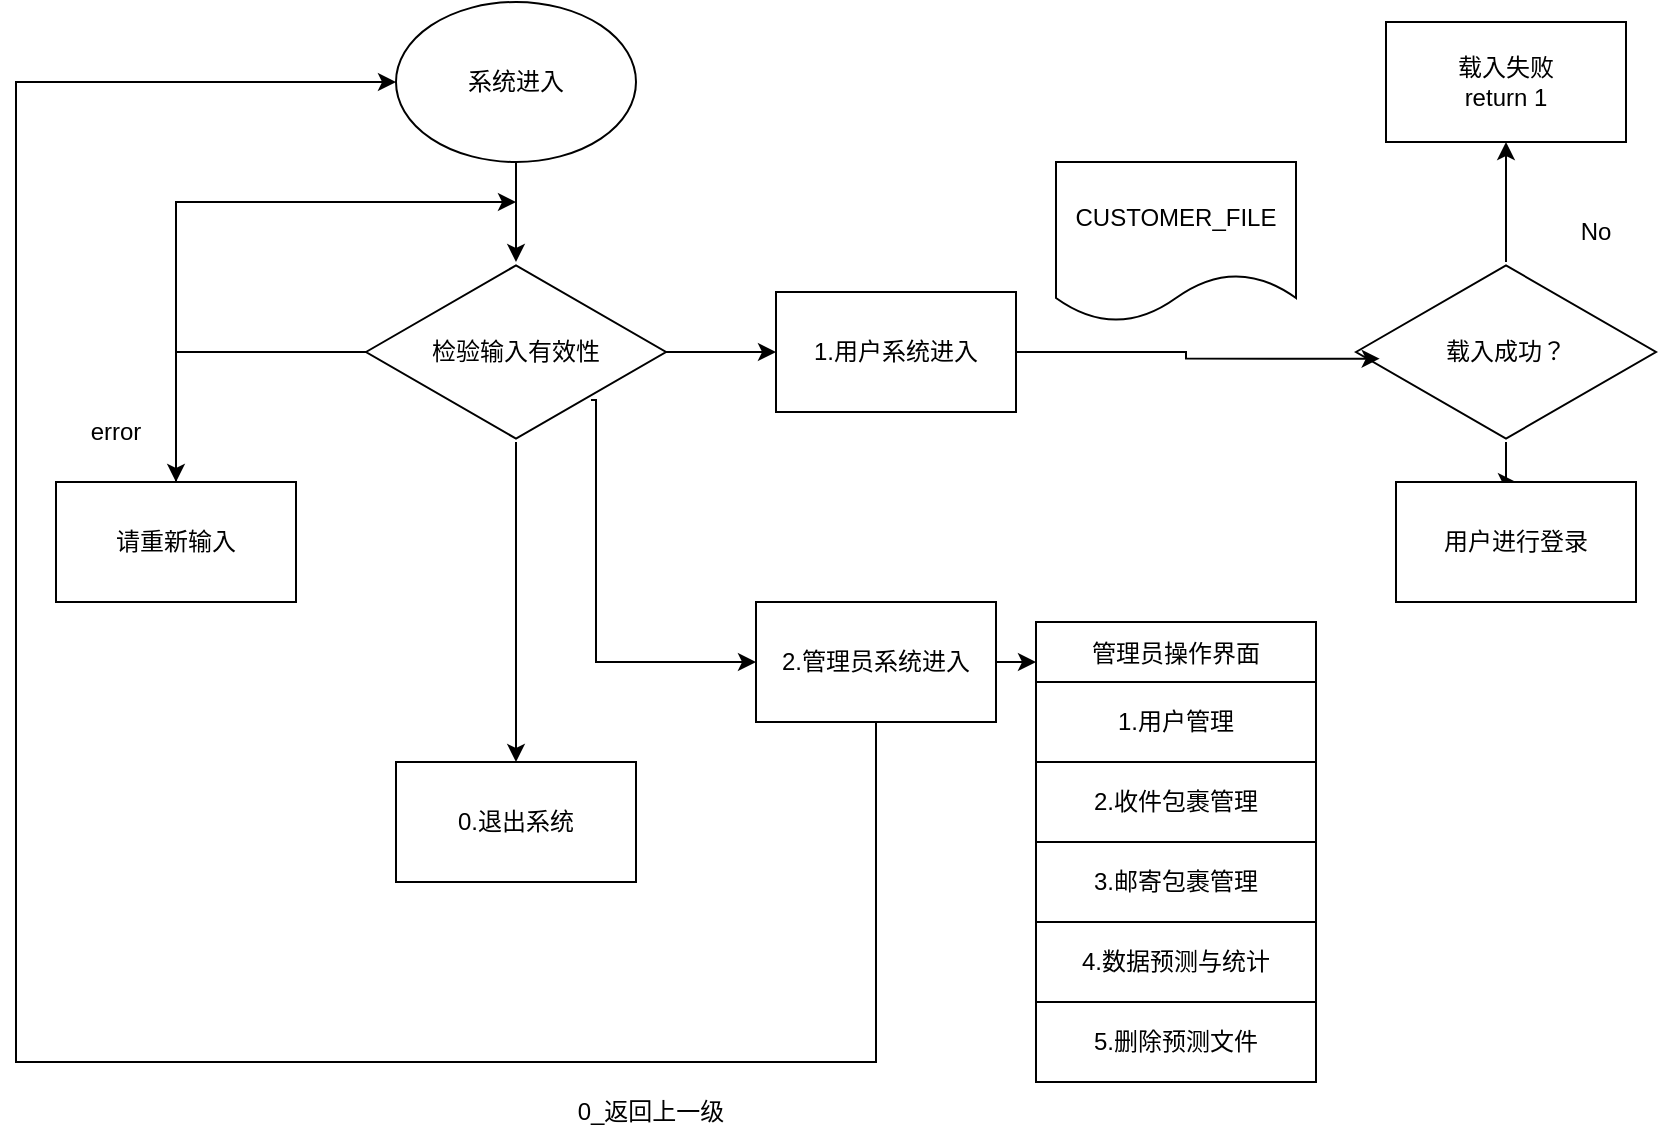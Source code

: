 <mxfile border="50" scale="3" compressed="false" locked="false" version="26.2.2" pages="8">
  <diagram name="1.系统界面流程图" id="YmL12bMKpDGza6XwsDPr">
    <mxGraphModel dx="1289" dy="1049" grid="1" gridSize="10" guides="1" tooltips="1" connect="1" arrows="1" fold="1" page="0" pageScale="1" pageWidth="827" pageHeight="1169" background="none" math="1" shadow="0">
      <root>
        <mxCell id="X5NqExCQtvZxIxQ7pmgY-0" />
        <mxCell id="1" parent="X5NqExCQtvZxIxQ7pmgY-0" />
        <mxCell id="1ZKRfEpZuRm8bAp9dW-u-2" style="edgeStyle=orthogonalEdgeStyle;rounded=0;orthogonalLoop=1;jettySize=auto;html=1;" parent="1" source="z-vICnq4sZwjzbMmBZmx-7" target="1ZKRfEpZuRm8bAp9dW-u-1" edge="1">
          <mxGeometry relative="1" as="geometry" />
        </mxCell>
        <mxCell id="z-vICnq4sZwjzbMmBZmx-7" value="系统进入" style="ellipse;whiteSpace=wrap;html=1;" parent="1" vertex="1">
          <mxGeometry x="-90" y="20" width="120" height="80" as="geometry" />
        </mxCell>
        <mxCell id="z-vICnq4sZwjzbMmBZmx-81" value="1.用户系统进入" style="rounded=0;whiteSpace=wrap;html=1;" parent="1" vertex="1">
          <mxGeometry x="100" y="165" width="120" height="60" as="geometry" />
        </mxCell>
        <mxCell id="1ZKRfEpZuRm8bAp9dW-u-27" style="edgeStyle=orthogonalEdgeStyle;rounded=0;orthogonalLoop=1;jettySize=auto;html=1;entryX=0;entryY=0.5;entryDx=0;entryDy=0;" parent="1" source="z-vICnq4sZwjzbMmBZmx-82" target="z-vICnq4sZwjzbMmBZmx-7" edge="1">
          <mxGeometry relative="1" as="geometry">
            <Array as="points">
              <mxPoint x="150" y="550" />
              <mxPoint x="-280" y="550" />
              <mxPoint x="-280" y="60" />
            </Array>
          </mxGeometry>
        </mxCell>
        <mxCell id="pUQSg-qOqNTf53WxhfwD-3" style="edgeStyle=orthogonalEdgeStyle;rounded=0;orthogonalLoop=1;jettySize=auto;html=1;" edge="1" parent="1" source="z-vICnq4sZwjzbMmBZmx-82">
          <mxGeometry relative="1" as="geometry">
            <mxPoint x="230" y="350" as="targetPoint" />
          </mxGeometry>
        </mxCell>
        <mxCell id="z-vICnq4sZwjzbMmBZmx-82" value="2.管理员系统进入" style="rounded=0;whiteSpace=wrap;html=1;" parent="1" vertex="1">
          <mxGeometry x="90" y="320" width="120" height="60" as="geometry" />
        </mxCell>
        <mxCell id="z-vICnq4sZwjzbMmBZmx-85" value="0.退出系统" style="rounded=0;whiteSpace=wrap;html=1;" parent="1" vertex="1">
          <mxGeometry x="-90" y="400" width="120" height="60" as="geometry" />
        </mxCell>
        <mxCell id="1ZKRfEpZuRm8bAp9dW-u-4" style="edgeStyle=orthogonalEdgeStyle;rounded=0;orthogonalLoop=1;jettySize=auto;html=1;" parent="1" source="1ZKRfEpZuRm8bAp9dW-u-1" target="1ZKRfEpZuRm8bAp9dW-u-3" edge="1">
          <mxGeometry relative="1" as="geometry" />
        </mxCell>
        <mxCell id="1ZKRfEpZuRm8bAp9dW-u-5" style="edgeStyle=orthogonalEdgeStyle;rounded=0;orthogonalLoop=1;jettySize=auto;html=1;" parent="1" source="1ZKRfEpZuRm8bAp9dW-u-1" target="z-vICnq4sZwjzbMmBZmx-85" edge="1">
          <mxGeometry relative="1" as="geometry" />
        </mxCell>
        <mxCell id="1ZKRfEpZuRm8bAp9dW-u-6" style="edgeStyle=orthogonalEdgeStyle;rounded=0;orthogonalLoop=1;jettySize=auto;html=1;" parent="1" source="1ZKRfEpZuRm8bAp9dW-u-1" target="z-vICnq4sZwjzbMmBZmx-81" edge="1">
          <mxGeometry relative="1" as="geometry" />
        </mxCell>
        <mxCell id="1ZKRfEpZuRm8bAp9dW-u-7" style="edgeStyle=orthogonalEdgeStyle;rounded=0;orthogonalLoop=1;jettySize=auto;html=1;exitX=0.75;exitY=0.767;exitDx=0;exitDy=0;exitPerimeter=0;" parent="1" source="1ZKRfEpZuRm8bAp9dW-u-1" target="z-vICnq4sZwjzbMmBZmx-82" edge="1">
          <mxGeometry relative="1" as="geometry">
            <Array as="points">
              <mxPoint x="10" y="219" />
              <mxPoint x="10" y="350" />
            </Array>
          </mxGeometry>
        </mxCell>
        <mxCell id="1ZKRfEpZuRm8bAp9dW-u-1" value="检验输入有效性" style="html=1;whiteSpace=wrap;aspect=fixed;shape=isoRectangle;" parent="1" vertex="1">
          <mxGeometry x="-105" y="150" width="150" height="90" as="geometry" />
        </mxCell>
        <mxCell id="1ZKRfEpZuRm8bAp9dW-u-3" value="请重新输入" style="rounded=0;whiteSpace=wrap;html=1;" parent="1" vertex="1">
          <mxGeometry x="-260" y="260" width="120" height="60" as="geometry" />
        </mxCell>
        <mxCell id="1ZKRfEpZuRm8bAp9dW-u-8" value="error" style="text;html=1;align=center;verticalAlign=middle;whiteSpace=wrap;rounded=0;" parent="1" vertex="1">
          <mxGeometry x="-260" y="220" width="60" height="30" as="geometry" />
        </mxCell>
        <mxCell id="1ZKRfEpZuRm8bAp9dW-u-9" style="edgeStyle=orthogonalEdgeStyle;rounded=0;orthogonalLoop=1;jettySize=auto;html=1;" parent="1" source="1ZKRfEpZuRm8bAp9dW-u-3" edge="1">
          <mxGeometry relative="1" as="geometry">
            <mxPoint x="-30" y="120" as="targetPoint" />
            <Array as="points">
              <mxPoint x="-200" y="120" />
            </Array>
          </mxGeometry>
        </mxCell>
        <mxCell id="1ZKRfEpZuRm8bAp9dW-u-18" style="edgeStyle=orthogonalEdgeStyle;rounded=0;orthogonalLoop=1;jettySize=auto;html=1;" parent="1" source="1ZKRfEpZuRm8bAp9dW-u-10" target="1ZKRfEpZuRm8bAp9dW-u-17" edge="1">
          <mxGeometry relative="1" as="geometry" />
        </mxCell>
        <mxCell id="YSd_4kEctu5AGJvb6Xh5-1" style="edgeStyle=orthogonalEdgeStyle;rounded=0;orthogonalLoop=1;jettySize=auto;html=1;" edge="1" parent="1" source="1ZKRfEpZuRm8bAp9dW-u-10" target="1ZKRfEpZuRm8bAp9dW-u-15">
          <mxGeometry relative="1" as="geometry" />
        </mxCell>
        <mxCell id="1ZKRfEpZuRm8bAp9dW-u-10" value="载入成功？" style="html=1;whiteSpace=wrap;aspect=fixed;shape=isoRectangle;" parent="1" vertex="1">
          <mxGeometry x="390" y="150" width="150" height="90" as="geometry" />
        </mxCell>
        <mxCell id="1ZKRfEpZuRm8bAp9dW-u-13" style="edgeStyle=orthogonalEdgeStyle;rounded=0;orthogonalLoop=1;jettySize=auto;html=1;entryX=0.079;entryY=0.537;entryDx=0;entryDy=0;entryPerimeter=0;" parent="1" source="z-vICnq4sZwjzbMmBZmx-81" target="1ZKRfEpZuRm8bAp9dW-u-10" edge="1">
          <mxGeometry relative="1" as="geometry" />
        </mxCell>
        <mxCell id="1ZKRfEpZuRm8bAp9dW-u-14" value="CUSTOMER_FILE" style="shape=document;whiteSpace=wrap;html=1;boundedLbl=1;" parent="1" vertex="1">
          <mxGeometry x="240" y="100" width="120" height="80" as="geometry" />
        </mxCell>
        <mxCell id="1ZKRfEpZuRm8bAp9dW-u-15" value="用户进行登录" style="rounded=0;whiteSpace=wrap;html=1;" parent="1" vertex="1">
          <mxGeometry x="410" y="260" width="120" height="60" as="geometry" />
        </mxCell>
        <mxCell id="1ZKRfEpZuRm8bAp9dW-u-17" value="载入失败&lt;div&gt;return 1&lt;/div&gt;" style="rounded=0;whiteSpace=wrap;html=1;" parent="1" vertex="1">
          <mxGeometry x="405" y="30" width="120" height="60" as="geometry" />
        </mxCell>
        <mxCell id="1ZKRfEpZuRm8bAp9dW-u-19" value="No" style="text;html=1;align=center;verticalAlign=middle;whiteSpace=wrap;rounded=0;" parent="1" vertex="1">
          <mxGeometry x="480" y="120" width="60" height="30" as="geometry" />
        </mxCell>
        <mxCell id="1ZKRfEpZuRm8bAp9dW-u-28" value="0_返回上一级" style="text;html=1;align=center;verticalAlign=middle;whiteSpace=wrap;rounded=0;" parent="1" vertex="1">
          <mxGeometry x="-15" y="560" width="105" height="30" as="geometry" />
        </mxCell>
        <mxCell id="pUQSg-qOqNTf53WxhfwD-27" value="管理员操作界面" style="shape=table;startSize=30;container=1;collapsible=0;childLayout=tableLayout;" vertex="1" parent="1">
          <mxGeometry x="230" y="330" width="140" height="230" as="geometry" />
        </mxCell>
        <mxCell id="pUQSg-qOqNTf53WxhfwD-28" value="" style="shape=tableRow;horizontal=0;startSize=0;swimlaneHead=0;swimlaneBody=0;strokeColor=inherit;top=0;left=0;bottom=0;right=0;collapsible=0;dropTarget=0;fillColor=none;points=[[0,0.5],[1,0.5]];portConstraint=eastwest;" vertex="1" parent="pUQSg-qOqNTf53WxhfwD-27">
          <mxGeometry y="30" width="140" height="40" as="geometry" />
        </mxCell>
        <mxCell id="pUQSg-qOqNTf53WxhfwD-29" value="1.用户管理" style="shape=partialRectangle;html=1;whiteSpace=wrap;connectable=0;strokeColor=inherit;overflow=hidden;fillColor=none;top=0;left=0;bottom=0;right=0;pointerEvents=1;" vertex="1" parent="pUQSg-qOqNTf53WxhfwD-28">
          <mxGeometry width="140" height="40" as="geometry">
            <mxRectangle width="140" height="40" as="alternateBounds" />
          </mxGeometry>
        </mxCell>
        <mxCell id="pUQSg-qOqNTf53WxhfwD-30" value="" style="shape=tableRow;horizontal=0;startSize=0;swimlaneHead=0;swimlaneBody=0;strokeColor=inherit;top=0;left=0;bottom=0;right=0;collapsible=0;dropTarget=0;fillColor=none;points=[[0,0.5],[1,0.5]];portConstraint=eastwest;" vertex="1" parent="pUQSg-qOqNTf53WxhfwD-27">
          <mxGeometry y="70" width="140" height="40" as="geometry" />
        </mxCell>
        <mxCell id="pUQSg-qOqNTf53WxhfwD-31" value="2.收件包裹管理" style="shape=partialRectangle;html=1;whiteSpace=wrap;connectable=0;strokeColor=inherit;overflow=hidden;fillColor=none;top=0;left=0;bottom=0;right=0;pointerEvents=1;" vertex="1" parent="pUQSg-qOqNTf53WxhfwD-30">
          <mxGeometry width="140" height="40" as="geometry">
            <mxRectangle width="140" height="40" as="alternateBounds" />
          </mxGeometry>
        </mxCell>
        <mxCell id="pUQSg-qOqNTf53WxhfwD-32" value="" style="shape=tableRow;horizontal=0;startSize=0;swimlaneHead=0;swimlaneBody=0;strokeColor=inherit;top=0;left=0;bottom=0;right=0;collapsible=0;dropTarget=0;fillColor=none;points=[[0,0.5],[1,0.5]];portConstraint=eastwest;" vertex="1" parent="pUQSg-qOqNTf53WxhfwD-27">
          <mxGeometry y="110" width="140" height="40" as="geometry" />
        </mxCell>
        <mxCell id="pUQSg-qOqNTf53WxhfwD-33" value="3.邮寄包裹管理" style="shape=partialRectangle;html=1;whiteSpace=wrap;connectable=0;strokeColor=inherit;overflow=hidden;fillColor=none;top=0;left=0;bottom=0;right=0;pointerEvents=1;" vertex="1" parent="pUQSg-qOqNTf53WxhfwD-32">
          <mxGeometry width="140" height="40" as="geometry">
            <mxRectangle width="140" height="40" as="alternateBounds" />
          </mxGeometry>
        </mxCell>
        <mxCell id="pUQSg-qOqNTf53WxhfwD-34" value="" style="shape=tableRow;horizontal=0;startSize=0;swimlaneHead=0;swimlaneBody=0;strokeColor=inherit;top=0;left=0;bottom=0;right=0;collapsible=0;dropTarget=0;fillColor=none;points=[[0,0.5],[1,0.5]];portConstraint=eastwest;" vertex="1" parent="pUQSg-qOqNTf53WxhfwD-27">
          <mxGeometry y="150" width="140" height="40" as="geometry" />
        </mxCell>
        <mxCell id="pUQSg-qOqNTf53WxhfwD-35" value="4.数据预测与统计" style="shape=partialRectangle;html=1;whiteSpace=wrap;connectable=0;strokeColor=inherit;overflow=hidden;fillColor=none;top=0;left=0;bottom=0;right=0;pointerEvents=1;" vertex="1" parent="pUQSg-qOqNTf53WxhfwD-34">
          <mxGeometry width="140" height="40" as="geometry">
            <mxRectangle width="140" height="40" as="alternateBounds" />
          </mxGeometry>
        </mxCell>
        <mxCell id="pUQSg-qOqNTf53WxhfwD-36" value="" style="shape=tableRow;horizontal=0;startSize=0;swimlaneHead=0;swimlaneBody=0;strokeColor=inherit;top=0;left=0;bottom=0;right=0;collapsible=0;dropTarget=0;fillColor=none;points=[[0,0.5],[1,0.5]];portConstraint=eastwest;" vertex="1" parent="pUQSg-qOqNTf53WxhfwD-27">
          <mxGeometry y="190" width="140" height="40" as="geometry" />
        </mxCell>
        <mxCell id="pUQSg-qOqNTf53WxhfwD-37" value="5.删除预测文件" style="shape=partialRectangle;html=1;whiteSpace=wrap;connectable=0;strokeColor=inherit;overflow=hidden;fillColor=none;top=0;left=0;bottom=0;right=0;pointerEvents=1;" vertex="1" parent="pUQSg-qOqNTf53WxhfwD-36">
          <mxGeometry width="140" height="40" as="geometry">
            <mxRectangle width="140" height="40" as="alternateBounds" />
          </mxGeometry>
        </mxCell>
      </root>
    </mxGraphModel>
  </diagram>
  <diagram id="NqU5Rrg8dCzm1K05zdeV" name="1-1用户界面操作">
    <mxGraphModel dx="1930" dy="1274" grid="1" gridSize="10" guides="1" tooltips="1" connect="1" arrows="1" fold="1" page="1" pageScale="1" pageWidth="850" pageHeight="1100" math="0" shadow="0">
      <root>
        <mxCell id="0" />
        <mxCell id="1" parent="0" />
        <mxCell id="8BT3JCqSUhwMRtKss6ok-4" style="edgeStyle=orthogonalEdgeStyle;rounded=0;orthogonalLoop=1;jettySize=auto;html=1;" parent="1" source="8BT3JCqSUhwMRtKss6ok-1" target="8BT3JCqSUhwMRtKss6ok-3" edge="1">
          <mxGeometry relative="1" as="geometry" />
        </mxCell>
        <mxCell id="8BT3JCqSUhwMRtKss6ok-1" value="登录" style="ellipse;whiteSpace=wrap;html=1;" parent="1" vertex="1">
          <mxGeometry x="190" y="130" width="120" height="80" as="geometry" />
        </mxCell>
        <mxCell id="8BT3JCqSUhwMRtKss6ok-7" style="edgeStyle=orthogonalEdgeStyle;rounded=0;orthogonalLoop=1;jettySize=auto;html=1;" parent="1" source="8BT3JCqSUhwMRtKss6ok-2" target="8BT3JCqSUhwMRtKss6ok-6" edge="1">
          <mxGeometry relative="1" as="geometry" />
        </mxCell>
        <mxCell id="8BT3JCqSUhwMRtKss6ok-10" style="edgeStyle=orthogonalEdgeStyle;rounded=0;orthogonalLoop=1;jettySize=auto;html=1;entryX=0.5;entryY=0;entryDx=0;entryDy=0;" parent="1" source="8BT3JCqSUhwMRtKss6ok-2" edge="1">
          <mxGeometry relative="1" as="geometry">
            <mxPoint x="250" y="510" as="targetPoint" />
          </mxGeometry>
        </mxCell>
        <mxCell id="8BT3JCqSUhwMRtKss6ok-2" value="输入合法？&lt;div&gt;bool&lt;/div&gt;&lt;div&gt;userLanding&lt;/div&gt;" style="html=1;whiteSpace=wrap;aspect=fixed;shape=isoRectangle;" parent="1" vertex="1">
          <mxGeometry x="175" y="380" width="150" height="90" as="geometry" />
        </mxCell>
        <mxCell id="8BT3JCqSUhwMRtKss6ok-5" style="edgeStyle=orthogonalEdgeStyle;rounded=0;orthogonalLoop=1;jettySize=auto;html=1;" parent="1" source="8BT3JCqSUhwMRtKss6ok-3" target="8BT3JCqSUhwMRtKss6ok-2" edge="1">
          <mxGeometry relative="1" as="geometry" />
        </mxCell>
        <mxCell id="8BT3JCqSUhwMRtKss6ok-3" value="输入手机号与密码" style="rounded=0;whiteSpace=wrap;html=1;" parent="1" vertex="1">
          <mxGeometry x="190" y="260" width="120" height="60" as="geometry" />
        </mxCell>
        <mxCell id="8BT3JCqSUhwMRtKss6ok-23" style="edgeStyle=orthogonalEdgeStyle;rounded=0;orthogonalLoop=1;jettySize=auto;html=1;entryX=0.489;entryY=-0.025;entryDx=0;entryDy=0;entryPerimeter=0;" parent="1" source="8BT3JCqSUhwMRtKss6ok-6" target="8BT3JCqSUhwMRtKss6ok-39" edge="1">
          <mxGeometry relative="1" as="geometry">
            <mxPoint x="580" y="425" as="targetPoint" />
          </mxGeometry>
        </mxCell>
        <mxCell id="8BT3JCqSUhwMRtKss6ok-6" value="用户操作面板" style="rounded=0;whiteSpace=wrap;html=1;" parent="1" vertex="1">
          <mxGeometry x="390" y="395" width="120" height="60" as="geometry" />
        </mxCell>
        <mxCell id="8BT3JCqSUhwMRtKss6ok-8" value="Yes" style="text;html=1;align=center;verticalAlign=middle;whiteSpace=wrap;rounded=0;" parent="1" vertex="1">
          <mxGeometry x="310" y="395" width="60" height="30" as="geometry" />
        </mxCell>
        <mxCell id="8BT3JCqSUhwMRtKss6ok-11" value="No" style="text;html=1;align=center;verticalAlign=middle;whiteSpace=wrap;rounded=0;" parent="1" vertex="1">
          <mxGeometry x="250" y="470" width="60" height="30" as="geometry" />
        </mxCell>
        <mxCell id="8BT3JCqSUhwMRtKss6ok-12" value="" style="shape=table;startSize=0;container=1;collapsible=0;childLayout=tableLayout;" parent="1" vertex="1">
          <mxGeometry x="195" y="510" width="110" height="140" as="geometry" />
        </mxCell>
        <mxCell id="8BT3JCqSUhwMRtKss6ok-13" value="" style="shape=tableRow;horizontal=0;startSize=0;swimlaneHead=0;swimlaneBody=0;strokeColor=inherit;top=0;left=0;bottom=0;right=0;collapsible=0;dropTarget=0;fillColor=none;points=[[0,0.5],[1,0.5]];portConstraint=eastwest;" parent="8BT3JCqSUhwMRtKss6ok-12" vertex="1">
          <mxGeometry width="110" height="47" as="geometry" />
        </mxCell>
        <mxCell id="8BT3JCqSUhwMRtKss6ok-14" value="1注册" style="shape=partialRectangle;html=1;whiteSpace=wrap;connectable=0;strokeColor=inherit;overflow=hidden;fillColor=none;top=0;left=0;bottom=0;right=0;pointerEvents=1;" parent="8BT3JCqSUhwMRtKss6ok-13" vertex="1">
          <mxGeometry width="110" height="47" as="geometry">
            <mxRectangle width="110" height="47" as="alternateBounds" />
          </mxGeometry>
        </mxCell>
        <mxCell id="8BT3JCqSUhwMRtKss6ok-15" value="" style="shape=tableRow;horizontal=0;startSize=0;swimlaneHead=0;swimlaneBody=0;strokeColor=inherit;top=0;left=0;bottom=0;right=0;collapsible=0;dropTarget=0;fillColor=none;points=[[0,0.5],[1,0.5]];portConstraint=eastwest;" parent="8BT3JCqSUhwMRtKss6ok-12" vertex="1">
          <mxGeometry y="47" width="110" height="46" as="geometry" />
        </mxCell>
        <mxCell id="8BT3JCqSUhwMRtKss6ok-16" value="2重新输入" style="shape=partialRectangle;html=1;whiteSpace=wrap;connectable=0;strokeColor=inherit;overflow=hidden;fillColor=none;top=0;left=0;bottom=0;right=0;pointerEvents=1;" parent="8BT3JCqSUhwMRtKss6ok-15" vertex="1">
          <mxGeometry width="110" height="46" as="geometry">
            <mxRectangle width="110" height="46" as="alternateBounds" />
          </mxGeometry>
        </mxCell>
        <mxCell id="8BT3JCqSUhwMRtKss6ok-17" value="" style="shape=tableRow;horizontal=0;startSize=0;swimlaneHead=0;swimlaneBody=0;strokeColor=inherit;top=0;left=0;bottom=0;right=0;collapsible=0;dropTarget=0;fillColor=none;points=[[0,0.5],[1,0.5]];portConstraint=eastwest;" parent="8BT3JCqSUhwMRtKss6ok-12" vertex="1">
          <mxGeometry y="93" width="110" height="47" as="geometry" />
        </mxCell>
        <mxCell id="8BT3JCqSUhwMRtKss6ok-18" value="0返回上一级" style="shape=partialRectangle;html=1;whiteSpace=wrap;connectable=0;strokeColor=inherit;overflow=hidden;fillColor=none;top=0;left=0;bottom=0;right=0;pointerEvents=1;" parent="8BT3JCqSUhwMRtKss6ok-17" vertex="1">
          <mxGeometry width="110" height="47" as="geometry">
            <mxRectangle width="110" height="47" as="alternateBounds" />
          </mxGeometry>
        </mxCell>
        <mxCell id="8BT3JCqSUhwMRtKss6ok-19" style="edgeStyle=orthogonalEdgeStyle;rounded=0;orthogonalLoop=1;jettySize=auto;html=1;" parent="1" source="8BT3JCqSUhwMRtKss6ok-17" edge="1">
          <mxGeometry relative="1" as="geometry">
            <mxPoint x="130" y="626.5" as="targetPoint" />
          </mxGeometry>
        </mxCell>
        <mxCell id="8BT3JCqSUhwMRtKss6ok-20" value="1系统主界面" style="rounded=0;whiteSpace=wrap;html=1;" parent="1" vertex="1">
          <mxGeometry x="10" y="600" width="120" height="60" as="geometry" />
        </mxCell>
        <mxCell id="8BT3JCqSUhwMRtKss6ok-21" style="edgeStyle=orthogonalEdgeStyle;rounded=0;orthogonalLoop=1;jettySize=auto;html=1;entryX=0;entryY=0.5;entryDx=0;entryDy=0;" parent="1" source="8BT3JCqSUhwMRtKss6ok-15" target="8BT3JCqSUhwMRtKss6ok-3" edge="1">
          <mxGeometry relative="1" as="geometry">
            <Array as="points">
              <mxPoint x="80" y="580" />
              <mxPoint x="80" y="290" />
            </Array>
          </mxGeometry>
        </mxCell>
        <mxCell id="8BT3JCqSUhwMRtKss6ok-27" style="edgeStyle=orthogonalEdgeStyle;rounded=0;orthogonalLoop=1;jettySize=auto;html=1;" parent="1" source="8BT3JCqSUhwMRtKss6ok-24" edge="1">
          <mxGeometry relative="1" as="geometry">
            <mxPoint x="450" y="620" as="targetPoint" />
          </mxGeometry>
        </mxCell>
        <mxCell id="8BT3JCqSUhwMRtKss6ok-24" value="输入信息" style="rounded=0;whiteSpace=wrap;html=1;" parent="1" vertex="1">
          <mxGeometry x="390" y="504" width="120" height="60" as="geometry" />
        </mxCell>
        <mxCell id="8BT3JCqSUhwMRtKss6ok-25" style="edgeStyle=orthogonalEdgeStyle;rounded=0;orthogonalLoop=1;jettySize=auto;html=1;" parent="1" source="8BT3JCqSUhwMRtKss6ok-13" target="8BT3JCqSUhwMRtKss6ok-24" edge="1">
          <mxGeometry relative="1" as="geometry" />
        </mxCell>
        <mxCell id="8BT3JCqSUhwMRtKss6ok-29" style="edgeStyle=orthogonalEdgeStyle;rounded=0;orthogonalLoop=1;jettySize=auto;html=1;entryX=1;entryY=0.5;entryDx=0;entryDy=0;" parent="1" source="8BT3JCqSUhwMRtKss6ok-28" target="8BT3JCqSUhwMRtKss6ok-24" edge="1">
          <mxGeometry relative="1" as="geometry">
            <Array as="points">
              <mxPoint x="580" y="665" />
              <mxPoint x="580" y="534" />
            </Array>
          </mxGeometry>
        </mxCell>
        <mxCell id="8BT3JCqSUhwMRtKss6ok-32" style="edgeStyle=orthogonalEdgeStyle;rounded=0;orthogonalLoop=1;jettySize=auto;html=1;" parent="1" source="8BT3JCqSUhwMRtKss6ok-28" target="8BT3JCqSUhwMRtKss6ok-31" edge="1">
          <mxGeometry relative="1" as="geometry" />
        </mxCell>
        <mxCell id="8BT3JCqSUhwMRtKss6ok-28" value="已存在？" style="html=1;whiteSpace=wrap;aspect=fixed;shape=isoRectangle;" parent="1" vertex="1">
          <mxGeometry x="375" y="620" width="150" height="90" as="geometry" />
        </mxCell>
        <mxCell id="8BT3JCqSUhwMRtKss6ok-30" value="Yes" style="text;html=1;align=center;verticalAlign=middle;whiteSpace=wrap;rounded=0;" parent="1" vertex="1">
          <mxGeometry x="520" y="580" width="60" height="30" as="geometry" />
        </mxCell>
        <mxCell id="8BT3JCqSUhwMRtKss6ok-35" style="edgeStyle=orthogonalEdgeStyle;rounded=0;orthogonalLoop=1;jettySize=auto;html=1;" parent="1" source="8BT3JCqSUhwMRtKss6ok-31" target="8BT3JCqSUhwMRtKss6ok-34" edge="1">
          <mxGeometry relative="1" as="geometry" />
        </mxCell>
        <mxCell id="8BT3JCqSUhwMRtKss6ok-31" value="保存用户信息到文件" style="rounded=0;whiteSpace=wrap;html=1;" parent="1" vertex="1">
          <mxGeometry x="390" y="750" width="120" height="60" as="geometry" />
        </mxCell>
        <mxCell id="8BT3JCqSUhwMRtKss6ok-33" value="No" style="text;html=1;align=center;verticalAlign=middle;whiteSpace=wrap;rounded=0;" parent="1" vertex="1">
          <mxGeometry x="465" y="710" width="60" height="30" as="geometry" />
        </mxCell>
        <mxCell id="8BT3JCqSUhwMRtKss6ok-36" style="edgeStyle=orthogonalEdgeStyle;rounded=0;orthogonalLoop=1;jettySize=auto;html=1;entryX=0;entryY=0.5;entryDx=0;entryDy=0;" parent="1" source="8BT3JCqSUhwMRtKss6ok-34" target="8BT3JCqSUhwMRtKss6ok-1" edge="1">
          <mxGeometry relative="1" as="geometry">
            <Array as="points">
              <mxPoint x="-60" y="780" />
              <mxPoint x="-60" y="170" />
            </Array>
          </mxGeometry>
        </mxCell>
        <mxCell id="8BT3JCqSUhwMRtKss6ok-34" value="返回到登录界面" style="rounded=0;whiteSpace=wrap;html=1;" parent="1" vertex="1">
          <mxGeometry x="10" y="750" width="120" height="60" as="geometry" />
        </mxCell>
        <mxCell id="8BT3JCqSUhwMRtKss6ok-37" value="CUSTOMER_FILE" style="shape=document;whiteSpace=wrap;html=1;boundedLbl=1;" parent="1" vertex="1">
          <mxGeometry x="205" y="790" width="120" height="80" as="geometry" />
        </mxCell>
        <mxCell id="8BT3JCqSUhwMRtKss6ok-38" value="" style="shape=table;startSize=0;container=1;collapsible=0;childLayout=tableLayout;" parent="1" vertex="1">
          <mxGeometry x="580" y="320" width="150" height="160" as="geometry" />
        </mxCell>
        <mxCell id="8BT3JCqSUhwMRtKss6ok-39" value="" style="shape=tableRow;horizontal=0;startSize=0;swimlaneHead=0;swimlaneBody=0;strokeColor=inherit;top=0;left=0;bottom=0;right=0;collapsible=0;dropTarget=0;fillColor=none;points=[[0,0.5],[1,0.5]];portConstraint=eastwest;" parent="8BT3JCqSUhwMRtKss6ok-38" vertex="1">
          <mxGeometry width="150" height="40" as="geometry" />
        </mxCell>
        <mxCell id="8BT3JCqSUhwMRtKss6ok-40" value="1查看用户信息" style="shape=partialRectangle;html=1;whiteSpace=wrap;connectable=0;strokeColor=inherit;overflow=hidden;fillColor=none;top=0;left=0;bottom=0;right=0;pointerEvents=1;" parent="8BT3JCqSUhwMRtKss6ok-39" vertex="1">
          <mxGeometry width="150" height="40" as="geometry">
            <mxRectangle width="150" height="40" as="alternateBounds" />
          </mxGeometry>
        </mxCell>
        <mxCell id="8BT3JCqSUhwMRtKss6ok-41" value="" style="shape=tableRow;horizontal=0;startSize=0;swimlaneHead=0;swimlaneBody=0;strokeColor=inherit;top=0;left=0;bottom=0;right=0;collapsible=0;dropTarget=0;fillColor=none;points=[[0,0.5],[1,0.5]];portConstraint=eastwest;" parent="8BT3JCqSUhwMRtKss6ok-38" vertex="1">
          <mxGeometry y="40" width="150" height="40" as="geometry" />
        </mxCell>
        <mxCell id="8BT3JCqSUhwMRtKss6ok-42" value="2查看包裹" style="shape=partialRectangle;html=1;whiteSpace=wrap;connectable=0;strokeColor=inherit;overflow=hidden;fillColor=none;top=0;left=0;bottom=0;right=0;pointerEvents=1;" parent="8BT3JCqSUhwMRtKss6ok-41" vertex="1">
          <mxGeometry width="150" height="40" as="geometry">
            <mxRectangle width="150" height="40" as="alternateBounds" />
          </mxGeometry>
        </mxCell>
        <mxCell id="8BT3JCqSUhwMRtKss6ok-43" value="" style="shape=tableRow;horizontal=0;startSize=0;swimlaneHead=0;swimlaneBody=0;strokeColor=inherit;top=0;left=0;bottom=0;right=0;collapsible=0;dropTarget=0;fillColor=none;points=[[0,0.5],[1,0.5]];portConstraint=eastwest;" parent="8BT3JCqSUhwMRtKss6ok-38" vertex="1">
          <mxGeometry y="80" width="150" height="40" as="geometry" />
        </mxCell>
        <mxCell id="8BT3JCqSUhwMRtKss6ok-44" value="3邮寄包裹" style="shape=partialRectangle;html=1;whiteSpace=wrap;connectable=0;strokeColor=inherit;overflow=hidden;fillColor=none;top=0;left=0;bottom=0;right=0;pointerEvents=1;" parent="8BT3JCqSUhwMRtKss6ok-43" vertex="1">
          <mxGeometry width="150" height="40" as="geometry">
            <mxRectangle width="150" height="40" as="alternateBounds" />
          </mxGeometry>
        </mxCell>
        <mxCell id="8BT3JCqSUhwMRtKss6ok-45" value="" style="shape=tableRow;horizontal=0;startSize=0;swimlaneHead=0;swimlaneBody=0;strokeColor=inherit;top=0;left=0;bottom=0;right=0;collapsible=0;dropTarget=0;fillColor=none;points=[[0,0.5],[1,0.5]];portConstraint=eastwest;" parent="8BT3JCqSUhwMRtKss6ok-38" vertex="1">
          <mxGeometry y="120" width="150" height="40" as="geometry" />
        </mxCell>
        <mxCell id="8BT3JCqSUhwMRtKss6ok-46" value="0返回上一级" style="shape=partialRectangle;html=1;whiteSpace=wrap;connectable=0;strokeColor=inherit;overflow=hidden;fillColor=none;top=0;left=0;bottom=0;right=0;pointerEvents=1;" parent="8BT3JCqSUhwMRtKss6ok-45" vertex="1">
          <mxGeometry width="150" height="40" as="geometry">
            <mxRectangle width="150" height="40" as="alternateBounds" />
          </mxGeometry>
        </mxCell>
        <mxCell id="8BT3JCqSUhwMRtKss6ok-47" style="edgeStyle=orthogonalEdgeStyle;rounded=0;orthogonalLoop=1;jettySize=auto;html=1;entryX=0;entryY=0.5;entryDx=0;entryDy=0;" parent="1" source="8BT3JCqSUhwMRtKss6ok-45" target="8BT3JCqSUhwMRtKss6ok-1" edge="1">
          <mxGeometry relative="1" as="geometry">
            <mxPoint x="610" y="550.0" as="targetPoint" />
            <Array as="points">
              <mxPoint x="655" y="900" />
              <mxPoint x="-120" y="900" />
              <mxPoint x="-120" y="170" />
            </Array>
          </mxGeometry>
        </mxCell>
      </root>
    </mxGraphModel>
  </diagram>
  <diagram id="-vr4y3nAK6Wz7QbbBVLQ" name="用户取件">
    <mxGraphModel dx="1080" dy="1274" grid="1" gridSize="10" guides="1" tooltips="1" connect="1" arrows="1" fold="1" page="1" pageScale="1" pageWidth="850" pageHeight="1100" math="0" shadow="0">
      <root>
        <mxCell id="0" />
        <mxCell id="1" parent="0" />
        <mxCell id="XOPnOQiGgLceXDIPXo6I-2" style="edgeStyle=orthogonalEdgeStyle;rounded=0;orthogonalLoop=1;jettySize=auto;html=1;" edge="1" parent="1">
          <mxGeometry relative="1" as="geometry">
            <mxPoint x="1150" y="380" as="targetPoint" />
            <mxPoint x="950.0" y="380" as="sourcePoint" />
          </mxGeometry>
        </mxCell>
        <mxCell id="XOPnOQiGgLceXDIPXo6I-4" value="&lt;div style=&quot;color: rgb(171, 178, 191); background-color: rgb(35, 39, 46); font-family: Consolas, &amp;quot;Courier New&amp;quot;, monospace; font-size: 14px; line-height: 19px; white-space: pre;&quot;&gt;&lt;span style=&quot;color: #d19a66;&quot;&gt;RECEIVED_FILE&lt;/span&gt;&lt;/div&gt;" style="shape=document;whiteSpace=wrap;html=1;boundedLbl=1;" vertex="1" parent="1">
          <mxGeometry x="980" y="290" width="120" height="80" as="geometry" />
        </mxCell>
        <mxCell id="XOPnOQiGgLceXDIPXo6I-5" value="是否存在" style="html=1;whiteSpace=wrap;aspect=fixed;shape=isoRectangle;" vertex="1" parent="1">
          <mxGeometry x="1150" y="335" width="150" height="90" as="geometry" />
        </mxCell>
        <mxCell id="XOPnOQiGgLceXDIPXo6I-6" value="无法打开文件则返回" style="text;html=1;align=center;verticalAlign=middle;whiteSpace=wrap;rounded=0;" vertex="1" parent="1">
          <mxGeometry x="980" y="385" width="130" height="30" as="geometry" />
        </mxCell>
        <mxCell id="XOPnOQiGgLceXDIPXo6I-7" value="暂未有包裹" style="rounded=0;whiteSpace=wrap;html=1;" vertex="1" parent="1">
          <mxGeometry x="1340" y="320" width="120" height="60" as="geometry" />
        </mxCell>
        <mxCell id="XOPnOQiGgLceXDIPXo6I-8" value="" style="curved=1;endArrow=classic;html=1;rounded=0;entryX=0;entryY=0.5;entryDx=0;entryDy=0;" edge="1" parent="1" source="XOPnOQiGgLceXDIPXo6I-5" target="XOPnOQiGgLceXDIPXo6I-7">
          <mxGeometry width="50" height="50" relative="1" as="geometry">
            <mxPoint x="1300" y="430" as="sourcePoint" />
            <mxPoint x="1370.711" y="380" as="targetPoint" />
          </mxGeometry>
        </mxCell>
        <mxCell id="XOPnOQiGgLceXDIPXo6I-9" value="" style="curved=1;endArrow=classic;html=1;rounded=0;entryX=0;entryY=0.5;entryDx=0;entryDy=0;" edge="1" parent="1" source="XOPnOQiGgLceXDIPXo6I-5">
          <mxGeometry width="50" height="50" relative="1" as="geometry">
            <mxPoint x="1300" y="430" as="sourcePoint" />
            <mxPoint x="1340" y="410" as="targetPoint" />
          </mxGeometry>
        </mxCell>
        <mxCell id="XOPnOQiGgLceXDIPXo6I-10" value="No" style="text;html=1;align=center;verticalAlign=middle;whiteSpace=wrap;rounded=0;" vertex="1" parent="1">
          <mxGeometry x="1280" y="325" width="60" height="30" as="geometry" />
        </mxCell>
        <mxCell id="XOPnOQiGgLceXDIPXo6I-11" value="" style="curved=1;endArrow=classic;html=1;rounded=0;entryX=0;entryY=0.5;entryDx=0;entryDy=0;" edge="1" parent="1" source="XOPnOQiGgLceXDIPXo6I-7" target="XOPnOQiGgLceXDIPXo6I-14">
          <mxGeometry width="50" height="50" relative="1" as="geometry">
            <mxPoint x="1460" y="400" as="sourcePoint" />
            <mxPoint x="1550" y="380" as="targetPoint" />
          </mxGeometry>
        </mxCell>
        <mxCell id="XOPnOQiGgLceXDIPXo6I-12" value="" style="curved=1;endArrow=classic;html=1;rounded=0;entryX=0;entryY=0.5;entryDx=0;entryDy=0;" edge="1" parent="1" target="XOPnOQiGgLceXDIPXo6I-14">
          <mxGeometry width="50" height="50" relative="1" as="geometry">
            <mxPoint x="1460" y="390" as="sourcePoint" />
            <mxPoint x="1550" y="380" as="targetPoint" />
          </mxGeometry>
        </mxCell>
        <mxCell id="XOPnOQiGgLceXDIPXo6I-13" value="" style="shape=table;startSize=0;container=1;collapsible=0;childLayout=tableLayout;" vertex="1" parent="1">
          <mxGeometry x="1550" y="340" width="80" height="80" as="geometry" />
        </mxCell>
        <mxCell id="XOPnOQiGgLceXDIPXo6I-14" value="" style="shape=tableRow;horizontal=0;startSize=0;swimlaneHead=0;swimlaneBody=0;strokeColor=inherit;top=0;left=0;bottom=0;right=0;collapsible=0;dropTarget=0;fillColor=none;points=[[0,0.5],[1,0.5]];portConstraint=eastwest;" vertex="1" parent="XOPnOQiGgLceXDIPXo6I-13">
          <mxGeometry width="80" height="40" as="geometry" />
        </mxCell>
        <mxCell id="XOPnOQiGgLceXDIPXo6I-15" value="1取件" style="shape=partialRectangle;html=1;whiteSpace=wrap;connectable=0;strokeColor=inherit;overflow=hidden;fillColor=none;top=0;left=0;bottom=0;right=0;pointerEvents=1;" vertex="1" parent="XOPnOQiGgLceXDIPXo6I-14">
          <mxGeometry width="80" height="40" as="geometry">
            <mxRectangle width="80" height="40" as="alternateBounds" />
          </mxGeometry>
        </mxCell>
        <mxCell id="XOPnOQiGgLceXDIPXo6I-16" value="" style="shape=tableRow;horizontal=0;startSize=0;swimlaneHead=0;swimlaneBody=0;strokeColor=inherit;top=0;left=0;bottom=0;right=0;collapsible=0;dropTarget=0;fillColor=none;points=[[0,0.5],[1,0.5]];portConstraint=eastwest;" vertex="1" parent="XOPnOQiGgLceXDIPXo6I-13">
          <mxGeometry y="40" width="80" height="40" as="geometry" />
        </mxCell>
        <mxCell id="XOPnOQiGgLceXDIPXo6I-17" value="0上一级" style="shape=partialRectangle;html=1;whiteSpace=wrap;connectable=0;strokeColor=inherit;overflow=hidden;fillColor=none;top=0;left=0;bottom=0;right=0;pointerEvents=1;" vertex="1" parent="XOPnOQiGgLceXDIPXo6I-16">
          <mxGeometry width="80" height="40" as="geometry">
            <mxRectangle width="80" height="40" as="alternateBounds" />
          </mxGeometry>
        </mxCell>
        <mxCell id="XOPnOQiGgLceXDIPXo6I-18" style="edgeStyle=orthogonalEdgeStyle;rounded=0;orthogonalLoop=1;jettySize=auto;html=1;" edge="1" parent="1" source="XOPnOQiGgLceXDIPXo6I-19" target="XOPnOQiGgLceXDIPXo6I-23">
          <mxGeometry relative="1" as="geometry" />
        </mxCell>
        <mxCell id="XOPnOQiGgLceXDIPXo6I-19" value="输入取件码" style="rounded=0;whiteSpace=wrap;html=1;" vertex="1" parent="1">
          <mxGeometry x="1520" y="470" width="120" height="60" as="geometry" />
        </mxCell>
        <mxCell id="XOPnOQiGgLceXDIPXo6I-20" style="edgeStyle=orthogonalEdgeStyle;rounded=0;orthogonalLoop=1;jettySize=auto;html=1;" edge="1" parent="1" source="XOPnOQiGgLceXDIPXo6I-14" target="XOPnOQiGgLceXDIPXo6I-19">
          <mxGeometry relative="1" as="geometry">
            <Array as="points">
              <mxPoint x="1660" y="360" />
              <mxPoint x="1660" y="440" />
              <mxPoint x="1580" y="440" />
            </Array>
          </mxGeometry>
        </mxCell>
        <mxCell id="XOPnOQiGgLceXDIPXo6I-21" value="&lt;div style=&quot;color: rgb(171, 178, 191); background-color: rgb(35, 39, 46); font-family: Consolas, &amp;quot;Courier New&amp;quot;, monospace; font-size: 14px; line-height: 19px; white-space: pre;&quot;&gt;&lt;span style=&quot;color: #d19a66;&quot;&gt;RECEIVED_FILE&lt;/span&gt;&lt;/div&gt;" style="shape=document;whiteSpace=wrap;html=1;boundedLbl=1;" vertex="1" parent="1">
          <mxGeometry x="800" y="585" width="120" height="80" as="geometry" />
        </mxCell>
        <mxCell id="XOPnOQiGgLceXDIPXo6I-22" style="edgeStyle=orthogonalEdgeStyle;rounded=0;orthogonalLoop=1;jettySize=auto;html=1;" edge="1" parent="1" source="XOPnOQiGgLceXDIPXo6I-23" target="XOPnOQiGgLceXDIPXo6I-24">
          <mxGeometry relative="1" as="geometry" />
        </mxCell>
        <mxCell id="XOPnOQiGgLceXDIPXo6I-23" value="历遍" style="rounded=0;whiteSpace=wrap;html=1;" vertex="1" parent="1">
          <mxGeometry x="670" y="540" width="120" height="60" as="geometry" />
        </mxCell>
        <mxCell id="XOPnOQiGgLceXDIPXo6I-24" value="匹配package_id 和 phone_number成功？" style="html=1;whiteSpace=wrap;aspect=fixed;shape=isoRectangle;" vertex="1" parent="1">
          <mxGeometry x="930" y="525" width="150" height="90" as="geometry" />
        </mxCell>
        <mxCell id="XOPnOQiGgLceXDIPXo6I-25" value="" style="shape=table;startSize=0;container=1;collapsible=0;childLayout=tableLayout;" vertex="1" parent="1">
          <mxGeometry x="1140" y="530" width="60" height="80" as="geometry" />
        </mxCell>
        <mxCell id="XOPnOQiGgLceXDIPXo6I-26" value="" style="shape=tableRow;horizontal=0;startSize=0;swimlaneHead=0;swimlaneBody=0;strokeColor=inherit;top=0;left=0;bottom=0;right=0;collapsible=0;dropTarget=0;fillColor=none;points=[[0,0.5],[1,0.5]];portConstraint=eastwest;" vertex="1" parent="XOPnOQiGgLceXDIPXo6I-25">
          <mxGeometry width="60" height="40" as="geometry" />
        </mxCell>
        <mxCell id="XOPnOQiGgLceXDIPXo6I-27" value="id_box.txt" style="shape=partialRectangle;html=1;whiteSpace=wrap;connectable=0;strokeColor=inherit;overflow=hidden;fillColor=none;top=0;left=0;bottom=0;right=0;pointerEvents=1;" vertex="1" parent="XOPnOQiGgLceXDIPXo6I-26">
          <mxGeometry width="60" height="40" as="geometry">
            <mxRectangle width="60" height="40" as="alternateBounds" />
          </mxGeometry>
        </mxCell>
        <mxCell id="XOPnOQiGgLceXDIPXo6I-28" value="" style="shape=tableRow;horizontal=0;startSize=0;swimlaneHead=0;swimlaneBody=0;strokeColor=inherit;top=0;left=0;bottom=0;right=0;collapsible=0;dropTarget=0;fillColor=none;points=[[0,0.5],[1,0.5]];portConstraint=eastwest;" vertex="1" parent="XOPnOQiGgLceXDIPXo6I-25">
          <mxGeometry y="40" width="60" height="40" as="geometry" />
        </mxCell>
        <mxCell id="XOPnOQiGgLceXDIPXo6I-29" value="temp.txt" style="shape=partialRectangle;html=1;whiteSpace=wrap;connectable=0;strokeColor=inherit;overflow=hidden;fillColor=none;top=0;left=0;bottom=0;right=0;pointerEvents=1;" vertex="1" parent="XOPnOQiGgLceXDIPXo6I-28">
          <mxGeometry width="60" height="40" as="geometry">
            <mxRectangle width="60" height="40" as="alternateBounds" />
          </mxGeometry>
        </mxCell>
        <mxCell id="XOPnOQiGgLceXDIPXo6I-30" value="" style="curved=1;endArrow=classic;html=1;rounded=0;entryX=0;entryY=0.5;entryDx=0;entryDy=0;" edge="1" parent="1" source="XOPnOQiGgLceXDIPXo6I-24" target="XOPnOQiGgLceXDIPXo6I-26">
          <mxGeometry width="50" height="50" relative="1" as="geometry">
            <mxPoint x="1080" y="620" as="sourcePoint" />
            <mxPoint x="1150.711" y="570" as="targetPoint" />
          </mxGeometry>
        </mxCell>
        <mxCell id="XOPnOQiGgLceXDIPXo6I-31" value="" style="curved=1;endArrow=classic;html=1;rounded=0;entryX=0;entryY=0.5;entryDx=0;entryDy=0;" edge="1" parent="1" source="XOPnOQiGgLceXDIPXo6I-24" target="XOPnOQiGgLceXDIPXo6I-28">
          <mxGeometry width="50" height="50" relative="1" as="geometry">
            <mxPoint x="1080" y="620" as="sourcePoint" />
            <mxPoint x="1150.711" y="570" as="targetPoint" />
          </mxGeometry>
        </mxCell>
        <mxCell id="XOPnOQiGgLceXDIPXo6I-32" value="显示所有取件码" style="rounded=0;whiteSpace=wrap;html=1;" vertex="1" parent="1">
          <mxGeometry x="1340" y="380" width="120" height="60" as="geometry" />
        </mxCell>
        <mxCell id="XOPnOQiGgLceXDIPXo6I-33" value="Yes" style="text;html=1;align=center;verticalAlign=middle;whiteSpace=wrap;rounded=0;" vertex="1" parent="1">
          <mxGeometry x="1275" y="410" width="60" height="30" as="geometry" />
        </mxCell>
        <mxCell id="XOPnOQiGgLceXDIPXo6I-34" value="No" style="text;html=1;align=center;verticalAlign=middle;whiteSpace=wrap;rounded=0;" vertex="1" parent="1">
          <mxGeometry x="1070" y="585" width="60" height="30" as="geometry" />
        </mxCell>
        <mxCell id="XOPnOQiGgLceXDIPXo6I-35" value="Yes" style="text;html=1;align=center;verticalAlign=middle;whiteSpace=wrap;rounded=0;" vertex="1" parent="1">
          <mxGeometry x="1070" y="525" width="60" height="30" as="geometry" />
        </mxCell>
        <mxCell id="XOPnOQiGgLceXDIPXo6I-36" style="edgeStyle=orthogonalEdgeStyle;rounded=0;orthogonalLoop=1;jettySize=auto;html=1;" edge="1" parent="1" source="XOPnOQiGgLceXDIPXo6I-37" target="XOPnOQiGgLceXDIPXo6I-39">
          <mxGeometry relative="1" as="geometry" />
        </mxCell>
        <mxCell id="XOPnOQiGgLceXDIPXo6I-37" value="将temp更新为&lt;div&gt;&lt;span style=&quot;color: rgb(209, 154, 102); font-family: Consolas, &amp;quot;Courier New&amp;quot;, monospace; font-size: 14px; white-space: pre; background-color: rgb(35, 39, 46);&quot;&gt;RECEIVED_FILE&lt;/span&gt;&lt;/div&gt;" style="rounded=0;whiteSpace=wrap;html=1;" vertex="1" parent="1">
          <mxGeometry x="1230" y="560" width="120" height="60" as="geometry" />
        </mxCell>
        <mxCell id="XOPnOQiGgLceXDIPXo6I-38" style="edgeStyle=orthogonalEdgeStyle;rounded=0;orthogonalLoop=1;jettySize=auto;html=1;" edge="1" parent="1" source="XOPnOQiGgLceXDIPXo6I-28" target="XOPnOQiGgLceXDIPXo6I-37">
          <mxGeometry relative="1" as="geometry" />
        </mxCell>
        <mxCell id="XOPnOQiGgLceXDIPXo6I-39" value="是否取出成功" style="html=1;whiteSpace=wrap;aspect=fixed;shape=isoRectangle;" vertex="1" parent="1">
          <mxGeometry x="1390" y="545" width="150" height="90" as="geometry" />
        </mxCell>
        <mxCell id="XOPnOQiGgLceXDIPXo6I-40" value="" style="shape=table;startSize=0;container=1;collapsible=0;childLayout=tableLayout;" vertex="1" parent="1">
          <mxGeometry x="1600" y="550" width="110" height="80" as="geometry" />
        </mxCell>
        <mxCell id="XOPnOQiGgLceXDIPXo6I-41" value="" style="shape=tableRow;horizontal=0;startSize=0;swimlaneHead=0;swimlaneBody=0;strokeColor=inherit;top=0;left=0;bottom=0;right=0;collapsible=0;dropTarget=0;fillColor=none;points=[[0,0.5],[1,0.5]];portConstraint=eastwest;" vertex="1" parent="XOPnOQiGgLceXDIPXo6I-40">
          <mxGeometry width="110" height="40" as="geometry" />
        </mxCell>
        <mxCell id="XOPnOQiGgLceXDIPXo6I-42" value="取走成功！" style="shape=partialRectangle;html=1;whiteSpace=wrap;connectable=0;strokeColor=inherit;overflow=hidden;fillColor=none;top=0;left=0;bottom=0;right=0;pointerEvents=1;" vertex="1" parent="XOPnOQiGgLceXDIPXo6I-41">
          <mxGeometry width="110" height="40" as="geometry">
            <mxRectangle width="110" height="40" as="alternateBounds" />
          </mxGeometry>
        </mxCell>
        <mxCell id="XOPnOQiGgLceXDIPXo6I-43" value="" style="shape=tableRow;horizontal=0;startSize=0;swimlaneHead=0;swimlaneBody=0;strokeColor=inherit;top=0;left=0;bottom=0;right=0;collapsible=0;dropTarget=0;fillColor=none;points=[[0,0.5],[1,0.5]];portConstraint=eastwest;" vertex="1" parent="XOPnOQiGgLceXDIPXo6I-40">
          <mxGeometry y="40" width="110" height="40" as="geometry" />
        </mxCell>
        <mxCell id="XOPnOQiGgLceXDIPXo6I-44" value="未找到对应的包裹" style="shape=partialRectangle;html=1;whiteSpace=wrap;connectable=0;strokeColor=inherit;overflow=hidden;fillColor=none;top=0;left=0;bottom=0;right=0;pointerEvents=1;" vertex="1" parent="XOPnOQiGgLceXDIPXo6I-43">
          <mxGeometry width="110" height="40" as="geometry">
            <mxRectangle width="110" height="40" as="alternateBounds" />
          </mxGeometry>
        </mxCell>
        <mxCell id="XOPnOQiGgLceXDIPXo6I-45" value="" style="curved=1;endArrow=classic;html=1;rounded=0;entryX=0;entryY=0.5;entryDx=0;entryDy=0;" edge="1" parent="1" source="XOPnOQiGgLceXDIPXo6I-39" target="XOPnOQiGgLceXDIPXo6I-41">
          <mxGeometry width="50" height="50" relative="1" as="geometry">
            <mxPoint x="1540" y="640" as="sourcePoint" />
            <mxPoint x="1610.711" y="590" as="targetPoint" />
          </mxGeometry>
        </mxCell>
        <mxCell id="XOPnOQiGgLceXDIPXo6I-46" value="" style="curved=1;endArrow=classic;html=1;rounded=0;entryX=0;entryY=0.5;entryDx=0;entryDy=0;" edge="1" parent="1" source="XOPnOQiGgLceXDIPXo6I-39" target="XOPnOQiGgLceXDIPXo6I-43">
          <mxGeometry width="50" height="50" relative="1" as="geometry">
            <mxPoint x="1540" y="640" as="sourcePoint" />
            <mxPoint x="1610.711" y="590" as="targetPoint" />
          </mxGeometry>
        </mxCell>
        <mxCell id="G0EQ9tjfoVELBZrCIzJH-2" value="用户取件" style="ellipse;whiteSpace=wrap;html=1;" vertex="1" parent="1">
          <mxGeometry x="830" y="340" width="120" height="80" as="geometry" />
        </mxCell>
      </root>
    </mxGraphModel>
  </diagram>
  <diagram id="ZT7Us1G1oD3yZAX31GNc" name="2-1用户管理">
    <mxGraphModel dx="1008" dy="1189" grid="1" gridSize="10" guides="1" tooltips="1" connect="1" arrows="1" fold="1" page="1" pageScale="1" pageWidth="850" pageHeight="1100" math="0" shadow="0">
      <root>
        <mxCell id="0" />
        <mxCell id="1" parent="0" />
        <mxCell id="VNNzNlVyWVjhJS67TrW1-17" style="edgeStyle=orthogonalEdgeStyle;rounded=0;orthogonalLoop=1;jettySize=auto;html=1;" parent="1" source="VNNzNlVyWVjhJS67TrW1-14" target="VNNzNlVyWVjhJS67TrW1-16" edge="1">
          <mxGeometry relative="1" as="geometry" />
        </mxCell>
        <mxCell id="VNNzNlVyWVjhJS67TrW1-14" value="输入信息" style="rounded=0;whiteSpace=wrap;html=1;" parent="1" vertex="1">
          <mxGeometry x="440" y="190" width="120" height="60" as="geometry" />
        </mxCell>
        <mxCell id="VNNzNlVyWVjhJS67TrW1-19" style="edgeStyle=orthogonalEdgeStyle;rounded=0;orthogonalLoop=1;jettySize=auto;html=1;entryX=1;entryY=0.5;entryDx=0;entryDy=0;" parent="1" source="VNNzNlVyWVjhJS67TrW1-16" target="VNNzNlVyWVjhJS67TrW1-18" edge="1">
          <mxGeometry relative="1" as="geometry" />
        </mxCell>
        <mxCell id="VNNzNlVyWVjhJS67TrW1-23" style="edgeStyle=orthogonalEdgeStyle;rounded=0;orthogonalLoop=1;jettySize=auto;html=1;" parent="1" source="VNNzNlVyWVjhJS67TrW1-16" target="VNNzNlVyWVjhJS67TrW1-22" edge="1">
          <mxGeometry relative="1" as="geometry" />
        </mxCell>
        <mxCell id="VNNzNlVyWVjhJS67TrW1-16" value="是否重复&lt;div&gt;（手机号判断）&lt;/div&gt;" style="html=1;whiteSpace=wrap;aspect=fixed;shape=isoRectangle;" parent="1" vertex="1">
          <mxGeometry x="620" y="175" width="150" height="90" as="geometry" />
        </mxCell>
        <mxCell id="VNNzNlVyWVjhJS67TrW1-20" style="edgeStyle=orthogonalEdgeStyle;rounded=0;orthogonalLoop=1;jettySize=auto;html=1;entryX=0.5;entryY=0;entryDx=0;entryDy=0;" parent="1" source="VNNzNlVyWVjhJS67TrW1-18" target="VNNzNlVyWVjhJS67TrW1-14" edge="1">
          <mxGeometry relative="1" as="geometry">
            <Array as="points">
              <mxPoint x="500" y="130" />
            </Array>
          </mxGeometry>
        </mxCell>
        <mxCell id="VNNzNlVyWVjhJS67TrW1-18" value="重新输入信息" style="rounded=0;whiteSpace=wrap;html=1;" parent="1" vertex="1">
          <mxGeometry x="530" y="100" width="120" height="60" as="geometry" />
        </mxCell>
        <mxCell id="VNNzNlVyWVjhJS67TrW1-21" value="Yes" style="text;html=1;align=center;verticalAlign=middle;whiteSpace=wrap;rounded=0;" parent="1" vertex="1">
          <mxGeometry x="650" y="100" width="60" height="30" as="geometry" />
        </mxCell>
        <mxCell id="VNNzNlVyWVjhJS67TrW1-22" value="保存到文件" style="rounded=0;whiteSpace=wrap;html=1;" parent="1" vertex="1">
          <mxGeometry x="900" y="190" width="120" height="60" as="geometry" />
        </mxCell>
        <mxCell id="VNNzNlVyWVjhJS67TrW1-24" value="&lt;div style=&quot;color: rgb(171, 178, 191); background-color: rgb(35, 39, 46); font-family: Consolas, &amp;quot;Courier New&amp;quot;, monospace; font-size: 14px; line-height: 19px; white-space: pre;&quot;&gt;&lt;span style=&quot;color: #d19a66;&quot;&gt;CUSTOMER_FILE&lt;/span&gt;&lt;/div&gt;" style="shape=document;whiteSpace=wrap;html=1;boundedLbl=1;" parent="1" vertex="1">
          <mxGeometry x="760" y="130" width="120" height="80" as="geometry" />
        </mxCell>
        <mxCell id="VNNzNlVyWVjhJS67TrW1-34" style="edgeStyle=orthogonalEdgeStyle;rounded=0;orthogonalLoop=1;jettySize=auto;html=1;" parent="1" source="VNNzNlVyWVjhJS67TrW1-31" target="VNNzNlVyWVjhJS67TrW1-33" edge="1">
          <mxGeometry relative="1" as="geometry" />
        </mxCell>
        <mxCell id="VNNzNlVyWVjhJS67TrW1-31" value="输入要查询的&lt;div&gt;用户号码&lt;/div&gt;" style="rounded=0;whiteSpace=wrap;html=1;" parent="1" vertex="1">
          <mxGeometry x="435" y="397.5" width="120" height="60" as="geometry" />
        </mxCell>
        <mxCell id="VNNzNlVyWVjhJS67TrW1-36" style="edgeStyle=orthogonalEdgeStyle;rounded=0;orthogonalLoop=1;jettySize=auto;html=1;" parent="1" source="VNNzNlVyWVjhJS67TrW1-33" target="VNNzNlVyWVjhJS67TrW1-35" edge="1">
          <mxGeometry relative="1" as="geometry" />
        </mxCell>
        <mxCell id="VNNzNlVyWVjhJS67TrW1-40" style="edgeStyle=orthogonalEdgeStyle;rounded=0;orthogonalLoop=1;jettySize=auto;html=1;" parent="1" source="VNNzNlVyWVjhJS67TrW1-33" target="VNNzNlVyWVjhJS67TrW1-39" edge="1">
          <mxGeometry relative="1" as="geometry" />
        </mxCell>
        <mxCell id="VNNzNlVyWVjhJS67TrW1-33" value="find?" style="html=1;whiteSpace=wrap;aspect=fixed;shape=isoRectangle;" parent="1" vertex="1">
          <mxGeometry x="635" y="383" width="150" height="90" as="geometry" />
        </mxCell>
        <mxCell id="VNNzNlVyWVjhJS67TrW1-35" value="未找到" style="rounded=0;whiteSpace=wrap;html=1;" parent="1" vertex="1">
          <mxGeometry x="650" y="280" width="120" height="60" as="geometry" />
        </mxCell>
        <mxCell id="VNNzNlVyWVjhJS67TrW1-37" value="No" style="text;html=1;align=center;verticalAlign=middle;whiteSpace=wrap;rounded=0;" parent="1" vertex="1">
          <mxGeometry x="695" y="350" width="60" height="30" as="geometry" />
        </mxCell>
        <mxCell id="VNNzNlVyWVjhJS67TrW1-38" value="Yes" style="text;html=1;align=center;verticalAlign=middle;whiteSpace=wrap;rounded=0;" parent="1" vertex="1">
          <mxGeometry x="805" y="427.5" width="60" height="30" as="geometry" />
        </mxCell>
        <mxCell id="VNNzNlVyWVjhJS67TrW1-39" value="展示该用户的信息" style="rounded=0;whiteSpace=wrap;html=1;" parent="1" vertex="1">
          <mxGeometry x="895" y="398" width="120" height="60" as="geometry" />
        </mxCell>
        <mxCell id="qlMos3gvcKNs3X8WrBf7-1" value="用户管理" style="shape=table;startSize=30;container=1;collapsible=0;childLayout=tableLayout;" vertex="1" parent="1">
          <mxGeometry x="270" y="160" width="110" height="770" as="geometry" />
        </mxCell>
        <mxCell id="qlMos3gvcKNs3X8WrBf7-2" value="" style="shape=tableRow;horizontal=0;startSize=0;swimlaneHead=0;swimlaneBody=0;strokeColor=inherit;top=0;left=0;bottom=0;right=0;collapsible=0;dropTarget=0;fillColor=none;points=[[0,0.5],[1,0.5]];portConstraint=eastwest;" vertex="1" parent="qlMos3gvcKNs3X8WrBf7-1">
          <mxGeometry y="30" width="110" height="106" as="geometry" />
        </mxCell>
        <mxCell id="qlMos3gvcKNs3X8WrBf7-3" value="1.添加用户" style="shape=partialRectangle;html=1;whiteSpace=wrap;connectable=0;strokeColor=inherit;overflow=hidden;fillColor=none;top=0;left=0;bottom=0;right=0;pointerEvents=1;" vertex="1" parent="qlMos3gvcKNs3X8WrBf7-2">
          <mxGeometry width="110" height="106" as="geometry">
            <mxRectangle width="110" height="106" as="alternateBounds" />
          </mxGeometry>
        </mxCell>
        <mxCell id="qlMos3gvcKNs3X8WrBf7-4" value="" style="shape=tableRow;horizontal=0;startSize=0;swimlaneHead=0;swimlaneBody=0;strokeColor=inherit;top=0;left=0;bottom=0;right=0;collapsible=0;dropTarget=0;fillColor=none;points=[[0,0.5],[1,0.5]];portConstraint=eastwest;" vertex="1" parent="qlMos3gvcKNs3X8WrBf7-1">
          <mxGeometry y="136" width="110" height="105" as="geometry" />
        </mxCell>
        <mxCell id="qlMos3gvcKNs3X8WrBf7-5" value="2.查询用户信息" style="shape=partialRectangle;html=1;whiteSpace=wrap;connectable=0;strokeColor=inherit;overflow=hidden;fillColor=none;top=0;left=0;bottom=0;right=0;pointerEvents=1;" vertex="1" parent="qlMos3gvcKNs3X8WrBf7-4">
          <mxGeometry width="110" height="105" as="geometry">
            <mxRectangle width="110" height="105" as="alternateBounds" />
          </mxGeometry>
        </mxCell>
        <mxCell id="qlMos3gvcKNs3X8WrBf7-6" value="" style="shape=tableRow;horizontal=0;startSize=0;swimlaneHead=0;swimlaneBody=0;strokeColor=inherit;top=0;left=0;bottom=0;right=0;collapsible=0;dropTarget=0;fillColor=none;points=[[0,0.5],[1,0.5]];portConstraint=eastwest;" vertex="1" parent="qlMos3gvcKNs3X8WrBf7-1">
          <mxGeometry y="241" width="110" height="106" as="geometry" />
        </mxCell>
        <mxCell id="qlMos3gvcKNs3X8WrBf7-7" value="3.显示所有用户" style="shape=partialRectangle;html=1;whiteSpace=wrap;connectable=0;strokeColor=inherit;overflow=hidden;fillColor=none;top=0;left=0;bottom=0;right=0;pointerEvents=1;" vertex="1" parent="qlMos3gvcKNs3X8WrBf7-6">
          <mxGeometry width="110" height="106" as="geometry">
            <mxRectangle width="110" height="106" as="alternateBounds" />
          </mxGeometry>
        </mxCell>
        <mxCell id="qlMos3gvcKNs3X8WrBf7-8" value="" style="shape=tableRow;horizontal=0;startSize=0;swimlaneHead=0;swimlaneBody=0;strokeColor=inherit;top=0;left=0;bottom=0;right=0;collapsible=0;dropTarget=0;fillColor=none;points=[[0,0.5],[1,0.5]];portConstraint=eastwest;" vertex="1" parent="qlMos3gvcKNs3X8WrBf7-1">
          <mxGeometry y="347" width="110" height="106" as="geometry" />
        </mxCell>
        <mxCell id="qlMos3gvcKNs3X8WrBf7-9" value="4.修改用户信息" style="shape=partialRectangle;html=1;whiteSpace=wrap;connectable=0;strokeColor=inherit;overflow=hidden;fillColor=none;top=0;left=0;bottom=0;right=0;pointerEvents=1;" vertex="1" parent="qlMos3gvcKNs3X8WrBf7-8">
          <mxGeometry width="110" height="106" as="geometry">
            <mxRectangle width="110" height="106" as="alternateBounds" />
          </mxGeometry>
        </mxCell>
        <mxCell id="qlMos3gvcKNs3X8WrBf7-10" value="" style="shape=tableRow;horizontal=0;startSize=0;swimlaneHead=0;swimlaneBody=0;strokeColor=inherit;top=0;left=0;bottom=0;right=0;collapsible=0;dropTarget=0;fillColor=none;points=[[0,0.5],[1,0.5]];portConstraint=eastwest;" vertex="1" parent="qlMos3gvcKNs3X8WrBf7-1">
          <mxGeometry y="453" width="110" height="106" as="geometry" />
        </mxCell>
        <mxCell id="qlMos3gvcKNs3X8WrBf7-11" value="5.删除用户信息" style="shape=partialRectangle;html=1;whiteSpace=wrap;connectable=0;strokeColor=inherit;overflow=hidden;fillColor=none;top=0;left=0;bottom=0;right=0;pointerEvents=1;" vertex="1" parent="qlMos3gvcKNs3X8WrBf7-10">
          <mxGeometry width="110" height="106" as="geometry">
            <mxRectangle width="110" height="106" as="alternateBounds" />
          </mxGeometry>
        </mxCell>
        <mxCell id="qlMos3gvcKNs3X8WrBf7-12" value="" style="shape=tableRow;horizontal=0;startSize=0;swimlaneHead=0;swimlaneBody=0;strokeColor=inherit;top=0;left=0;bottom=0;right=0;collapsible=0;dropTarget=0;fillColor=none;points=[[0,0.5],[1,0.5]];portConstraint=eastwest;" vertex="1" parent="qlMos3gvcKNs3X8WrBf7-1">
          <mxGeometry y="559" width="110" height="105" as="geometry" />
        </mxCell>
        <mxCell id="qlMos3gvcKNs3X8WrBf7-13" value="6.更新用户信息" style="shape=partialRectangle;html=1;whiteSpace=wrap;connectable=0;strokeColor=inherit;overflow=hidden;fillColor=none;top=0;left=0;bottom=0;right=0;pointerEvents=1;" vertex="1" parent="qlMos3gvcKNs3X8WrBf7-12">
          <mxGeometry width="110" height="105" as="geometry">
            <mxRectangle width="110" height="105" as="alternateBounds" />
          </mxGeometry>
        </mxCell>
        <mxCell id="qlMos3gvcKNs3X8WrBf7-14" value="" style="shape=tableRow;horizontal=0;startSize=0;swimlaneHead=0;swimlaneBody=0;strokeColor=inherit;top=0;left=0;bottom=0;right=0;collapsible=0;dropTarget=0;fillColor=none;points=[[0,0.5],[1,0.5]];portConstraint=eastwest;" vertex="1" parent="qlMos3gvcKNs3X8WrBf7-1">
          <mxGeometry y="664" width="110" height="106" as="geometry" />
        </mxCell>
        <mxCell id="qlMos3gvcKNs3X8WrBf7-15" value="0.退出系统" style="shape=partialRectangle;html=1;whiteSpace=wrap;connectable=0;strokeColor=inherit;overflow=hidden;fillColor=none;top=0;left=0;bottom=0;right=0;pointerEvents=1;" vertex="1" parent="qlMos3gvcKNs3X8WrBf7-14">
          <mxGeometry width="110" height="106" as="geometry">
            <mxRectangle width="110" height="106" as="alternateBounds" />
          </mxGeometry>
        </mxCell>
        <mxCell id="qlMos3gvcKNs3X8WrBf7-18" style="edgeStyle=orthogonalEdgeStyle;rounded=0;orthogonalLoop=1;jettySize=auto;html=1;" edge="1" parent="1" source="qlMos3gvcKNs3X8WrBf7-2" target="VNNzNlVyWVjhJS67TrW1-14">
          <mxGeometry relative="1" as="geometry" />
        </mxCell>
        <mxCell id="qlMos3gvcKNs3X8WrBf7-21" value="历遍链表&lt;div&gt;展示所有用户&lt;/div&gt;&lt;div&gt;及其相关信息&lt;/div&gt;" style="rounded=0;whiteSpace=wrap;html=1;" vertex="1" parent="1">
          <mxGeometry x="105" y="400" width="120" height="60" as="geometry" />
        </mxCell>
        <mxCell id="qlMos3gvcKNs3X8WrBf7-22" style="edgeStyle=orthogonalEdgeStyle;rounded=0;orthogonalLoop=1;jettySize=auto;html=1;" edge="1" parent="1" source="qlMos3gvcKNs3X8WrBf7-6" target="qlMos3gvcKNs3X8WrBf7-21">
          <mxGeometry relative="1" as="geometry" />
        </mxCell>
        <mxCell id="qlMos3gvcKNs3X8WrBf7-23" style="edgeStyle=orthogonalEdgeStyle;rounded=0;orthogonalLoop=1;jettySize=auto;html=1;" edge="1" parent="1" source="qlMos3gvcKNs3X8WrBf7-4" target="VNNzNlVyWVjhJS67TrW1-31">
          <mxGeometry relative="1" as="geometry" />
        </mxCell>
        <mxCell id="qlMos3gvcKNs3X8WrBf7-26" value="可以修改除了&lt;div&gt;手机号之外的所有信息&lt;/div&gt;" style="rounded=0;whiteSpace=wrap;html=1;" vertex="1" parent="1">
          <mxGeometry x="460" y="530" width="110" height="60" as="geometry" />
        </mxCell>
        <mxCell id="qlMos3gvcKNs3X8WrBf7-28" value="" style="curved=1;endArrow=classic;html=1;rounded=0;entryX=0;entryY=0.5;entryDx=0;entryDy=0;" edge="1" parent="1" source="qlMos3gvcKNs3X8WrBf7-8" target="qlMos3gvcKNs3X8WrBf7-26">
          <mxGeometry width="50" height="50" relative="1" as="geometry">
            <mxPoint x="110" y="103" as="sourcePoint" />
            <mxPoint x="450.711" y="907" as="targetPoint" />
          </mxGeometry>
        </mxCell>
        <mxCell id="qlMos3gvcKNs3X8WrBf7-29" value="调用2.查询" style="text;html=1;align=center;verticalAlign=middle;whiteSpace=wrap;rounded=0;" vertex="1" parent="1">
          <mxGeometry x="395" y="535" width="60" height="30" as="geometry" />
        </mxCell>
        <mxCell id="qlMos3gvcKNs3X8WrBf7-32" style="edgeStyle=orthogonalEdgeStyle;rounded=0;orthogonalLoop=1;jettySize=auto;html=1;" edge="1" parent="1" source="qlMos3gvcKNs3X8WrBf7-10">
          <mxGeometry relative="1" as="geometry">
            <mxPoint x="490" y="666" as="targetPoint" />
          </mxGeometry>
        </mxCell>
        <mxCell id="qlMos3gvcKNs3X8WrBf7-33" value="调用3.显示所有" style="text;html=1;align=center;verticalAlign=middle;whiteSpace=wrap;rounded=0;" vertex="1" parent="1">
          <mxGeometry x="390" y="636" width="90" height="30" as="geometry" />
        </mxCell>
        <mxCell id="qlMos3gvcKNs3X8WrBf7-36" style="edgeStyle=orthogonalEdgeStyle;rounded=0;orthogonalLoop=1;jettySize=auto;html=1;" edge="1" parent="1" source="qlMos3gvcKNs3X8WrBf7-34" target="qlMos3gvcKNs3X8WrBf7-35">
          <mxGeometry relative="1" as="geometry" />
        </mxCell>
        <mxCell id="qlMos3gvcKNs3X8WrBf7-38" style="edgeStyle=orthogonalEdgeStyle;rounded=0;orthogonalLoop=1;jettySize=auto;html=1;" edge="1" parent="1" source="qlMos3gvcKNs3X8WrBf7-34" target="qlMos3gvcKNs3X8WrBf7-37">
          <mxGeometry relative="1" as="geometry" />
        </mxCell>
        <mxCell id="qlMos3gvcKNs3X8WrBf7-34" value="是否删除？" style="html=1;whiteSpace=wrap;aspect=fixed;shape=isoRectangle;" vertex="1" parent="1">
          <mxGeometry x="486" y="621" width="150" height="90" as="geometry" />
        </mxCell>
        <mxCell id="qlMos3gvcKNs3X8WrBf7-35" value="已删除" style="rounded=0;whiteSpace=wrap;html=1;" vertex="1" parent="1">
          <mxGeometry x="665" y="636" width="120" height="60" as="geometry" />
        </mxCell>
        <mxCell id="qlMos3gvcKNs3X8WrBf7-37" value="取消操作" style="rounded=0;whiteSpace=wrap;html=1;" vertex="1" parent="1">
          <mxGeometry x="501" y="730" width="120" height="60" as="geometry" />
        </mxCell>
        <mxCell id="qlMos3gvcKNs3X8WrBf7-39" value="Yes" style="text;html=1;align=center;verticalAlign=middle;whiteSpace=wrap;rounded=0;" vertex="1" parent="1">
          <mxGeometry x="610" y="637" width="60" height="30" as="geometry" />
        </mxCell>
      </root>
    </mxGraphModel>
  </diagram>
  <diagram id="Pv8ZkaBDls_QEuRacE0f" name="2-2收包裹管理">
    <mxGraphModel dx="2110" dy="1487" grid="1" gridSize="10" guides="1" tooltips="1" connect="1" arrows="1" fold="1" page="1" pageScale="1" pageWidth="850" pageHeight="1100" math="0" shadow="0">
      <root>
        <mxCell id="0" />
        <mxCell id="1" parent="0" />
        <mxCell id="z9rO8-So0w2yZwwRtnrA-1" value="收件管理" style="shape=table;startSize=30;container=1;collapsible=0;childLayout=tableLayout;" parent="1" vertex="1">
          <mxGeometry x="-180" y="225" width="90" height="650" as="geometry" />
        </mxCell>
        <mxCell id="z9rO8-So0w2yZwwRtnrA-2" value="" style="shape=tableRow;horizontal=0;startSize=0;swimlaneHead=0;swimlaneBody=0;strokeColor=inherit;top=0;left=0;bottom=0;right=0;collapsible=0;dropTarget=0;fillColor=none;points=[[0,0.5],[1,0.5]];portConstraint=eastwest;" parent="z9rO8-So0w2yZwwRtnrA-1" vertex="1">
          <mxGeometry y="30" width="90" height="124" as="geometry" />
        </mxCell>
        <mxCell id="z9rO8-So0w2yZwwRtnrA-3" value="1添加" style="shape=partialRectangle;html=1;whiteSpace=wrap;connectable=0;strokeColor=inherit;overflow=hidden;fillColor=none;top=0;left=0;bottom=0;right=0;pointerEvents=1;" parent="z9rO8-So0w2yZwwRtnrA-2" vertex="1">
          <mxGeometry width="90" height="124" as="geometry">
            <mxRectangle width="90" height="124" as="alternateBounds" />
          </mxGeometry>
        </mxCell>
        <mxCell id="z9rO8-So0w2yZwwRtnrA-4" value="" style="shape=tableRow;horizontal=0;startSize=0;swimlaneHead=0;swimlaneBody=0;strokeColor=inherit;top=0;left=0;bottom=0;right=0;collapsible=0;dropTarget=0;fillColor=none;points=[[0,0.5],[1,0.5]];portConstraint=eastwest;" parent="z9rO8-So0w2yZwwRtnrA-1" vertex="1">
          <mxGeometry y="154" width="90" height="124" as="geometry" />
        </mxCell>
        <mxCell id="z9rO8-So0w2yZwwRtnrA-5" value="2查询" style="shape=partialRectangle;html=1;whiteSpace=wrap;connectable=0;strokeColor=inherit;overflow=hidden;fillColor=none;top=0;left=0;bottom=0;right=0;pointerEvents=1;" parent="z9rO8-So0w2yZwwRtnrA-4" vertex="1">
          <mxGeometry width="90" height="124" as="geometry">
            <mxRectangle width="90" height="124" as="alternateBounds" />
          </mxGeometry>
        </mxCell>
        <mxCell id="z9rO8-So0w2yZwwRtnrA-6" value="" style="shape=tableRow;horizontal=0;startSize=0;swimlaneHead=0;swimlaneBody=0;strokeColor=inherit;top=0;left=0;bottom=0;right=0;collapsible=0;dropTarget=0;fillColor=none;points=[[0,0.5],[1,0.5]];portConstraint=eastwest;" parent="z9rO8-So0w2yZwwRtnrA-1" vertex="1">
          <mxGeometry y="278" width="90" height="124" as="geometry" />
        </mxCell>
        <mxCell id="z9rO8-So0w2yZwwRtnrA-7" value="3.删除" style="shape=partialRectangle;html=1;whiteSpace=wrap;connectable=0;strokeColor=inherit;overflow=hidden;fillColor=none;top=0;left=0;bottom=0;right=0;pointerEvents=1;" parent="z9rO8-So0w2yZwwRtnrA-6" vertex="1">
          <mxGeometry width="90" height="124" as="geometry">
            <mxRectangle width="90" height="124" as="alternateBounds" />
          </mxGeometry>
        </mxCell>
        <mxCell id="z9rO8-So0w2yZwwRtnrA-8" value="" style="shape=tableRow;horizontal=0;startSize=0;swimlaneHead=0;swimlaneBody=0;strokeColor=inherit;top=0;left=0;bottom=0;right=0;collapsible=0;dropTarget=0;fillColor=none;points=[[0,0.5],[1,0.5]];portConstraint=eastwest;" parent="z9rO8-So0w2yZwwRtnrA-1" vertex="1">
          <mxGeometry y="402" width="90" height="124" as="geometry" />
        </mxCell>
        <mxCell id="z9rO8-So0w2yZwwRtnrA-9" value="4显示所有包裹" style="shape=partialRectangle;html=1;whiteSpace=wrap;connectable=0;strokeColor=inherit;overflow=hidden;fillColor=none;top=0;left=0;bottom=0;right=0;pointerEvents=1;" parent="z9rO8-So0w2yZwwRtnrA-8" vertex="1">
          <mxGeometry width="90" height="124" as="geometry">
            <mxRectangle width="90" height="124" as="alternateBounds" />
          </mxGeometry>
        </mxCell>
        <mxCell id="z9rO8-So0w2yZwwRtnrA-10" value="" style="shape=tableRow;horizontal=0;startSize=0;swimlaneHead=0;swimlaneBody=0;strokeColor=inherit;top=0;left=0;bottom=0;right=0;collapsible=0;dropTarget=0;fillColor=none;points=[[0,0.5],[1,0.5]];portConstraint=eastwest;" parent="z9rO8-So0w2yZwwRtnrA-1" vertex="1">
          <mxGeometry y="526" width="90" height="124" as="geometry" />
        </mxCell>
        <mxCell id="z9rO8-So0w2yZwwRtnrA-11" value="0返回上一级" style="shape=partialRectangle;html=1;whiteSpace=wrap;connectable=0;strokeColor=inherit;overflow=hidden;fillColor=none;top=0;left=0;bottom=0;right=0;pointerEvents=1;" parent="z9rO8-So0w2yZwwRtnrA-10" vertex="1">
          <mxGeometry width="90" height="124" as="geometry">
            <mxRectangle width="90" height="124" as="alternateBounds" />
          </mxGeometry>
        </mxCell>
        <mxCell id="AwLmxASH2-SKEt9uQ5i7-4" style="edgeStyle=orthogonalEdgeStyle;rounded=0;orthogonalLoop=1;jettySize=auto;html=1;" parent="1" source="AwLmxASH2-SKEt9uQ5i7-1" target="AwLmxASH2-SKEt9uQ5i7-3" edge="1">
          <mxGeometry relative="1" as="geometry" />
        </mxCell>
        <mxCell id="AwLmxASH2-SKEt9uQ5i7-1" value="输入" style="rounded=0;whiteSpace=wrap;html=1;" parent="1" vertex="1">
          <mxGeometry y="287" width="120" height="60" as="geometry" />
        </mxCell>
        <mxCell id="AwLmxASH2-SKEt9uQ5i7-2" style="edgeStyle=orthogonalEdgeStyle;rounded=0;orthogonalLoop=1;jettySize=auto;html=1;" parent="1" source="z9rO8-So0w2yZwwRtnrA-2" target="AwLmxASH2-SKEt9uQ5i7-1" edge="1">
          <mxGeometry relative="1" as="geometry" />
        </mxCell>
        <mxCell id="AwLmxASH2-SKEt9uQ5i7-11" style="edgeStyle=orthogonalEdgeStyle;rounded=0;orthogonalLoop=1;jettySize=auto;html=1;" parent="1" source="AwLmxASH2-SKEt9uQ5i7-3" target="AwLmxASH2-SKEt9uQ5i7-10" edge="1">
          <mxGeometry relative="1" as="geometry" />
        </mxCell>
        <mxCell id="AwLmxASH2-SKEt9uQ5i7-3" value="再修改？" style="html=1;whiteSpace=wrap;aspect=fixed;shape=isoRectangle;" parent="1" vertex="1">
          <mxGeometry x="190" y="272" width="150" height="90" as="geometry" />
        </mxCell>
        <mxCell id="AwLmxASH2-SKEt9uQ5i7-7" value="" style="curved=1;endArrow=classic;html=1;rounded=0;entryX=0.579;entryY=0.017;entryDx=0;entryDy=0;exitX=0.47;exitY=0.061;exitDx=0;exitDy=0;exitPerimeter=0;entryPerimeter=0;" parent="1" source="AwLmxASH2-SKEt9uQ5i7-3" target="AwLmxASH2-SKEt9uQ5i7-1" edge="1">
          <mxGeometry width="50" height="50" relative="1" as="geometry">
            <mxPoint x="265" y="251.289" as="sourcePoint" />
            <mxPoint x="265" y="201.289" as="targetPoint" />
            <Array as="points">
              <mxPoint x="180" y="250" />
            </Array>
          </mxGeometry>
        </mxCell>
        <mxCell id="AwLmxASH2-SKEt9uQ5i7-8" value="Yes" style="text;html=1;align=center;verticalAlign=middle;whiteSpace=wrap;rounded=0;" parent="1" vertex="1">
          <mxGeometry x="130" y="242" width="60" height="30" as="geometry" />
        </mxCell>
        <mxCell id="AwLmxASH2-SKEt9uQ5i7-9" value="No" style="text;html=1;align=center;verticalAlign=middle;whiteSpace=wrap;rounded=0;" parent="1" vertex="1">
          <mxGeometry x="320" y="287" width="60" height="30" as="geometry" />
        </mxCell>
        <mxCell id="AwLmxASH2-SKEt9uQ5i7-13" style="edgeStyle=orthogonalEdgeStyle;rounded=0;orthogonalLoop=1;jettySize=auto;html=1;" parent="1" source="AwLmxASH2-SKEt9uQ5i7-10" target="AwLmxASH2-SKEt9uQ5i7-12" edge="1">
          <mxGeometry relative="1" as="geometry" />
        </mxCell>
        <mxCell id="AwLmxASH2-SKEt9uQ5i7-10" value="插入链表&lt;div&gt;&lt;br&gt;&lt;/div&gt;" style="rounded=0;whiteSpace=wrap;html=1;" parent="1" vertex="1">
          <mxGeometry x="380" y="287" width="120" height="60" as="geometry" />
        </mxCell>
        <mxCell id="AwLmxASH2-SKEt9uQ5i7-15" style="edgeStyle=orthogonalEdgeStyle;rounded=0;orthogonalLoop=1;jettySize=auto;html=1;" parent="1" source="AwLmxASH2-SKEt9uQ5i7-12" target="AwLmxASH2-SKEt9uQ5i7-14" edge="1">
          <mxGeometry relative="1" as="geometry" />
        </mxCell>
        <mxCell id="AwLmxASH2-SKEt9uQ5i7-12" value="生成序列号" style="rounded=0;whiteSpace=wrap;html=1;" parent="1" vertex="1">
          <mxGeometry x="530" y="287" width="120" height="60" as="geometry" />
        </mxCell>
        <mxCell id="AwLmxASH2-SKEt9uQ5i7-14" value="保存到文件" style="rounded=0;whiteSpace=wrap;html=1;" parent="1" vertex="1">
          <mxGeometry x="680" y="287" width="120" height="60" as="geometry" />
        </mxCell>
        <mxCell id="AwLmxASH2-SKEt9uQ5i7-20" style="edgeStyle=orthogonalEdgeStyle;rounded=0;orthogonalLoop=1;jettySize=auto;html=1;" parent="1" source="AwLmxASH2-SKEt9uQ5i7-17" edge="1">
          <mxGeometry relative="1" as="geometry">
            <mxPoint x="190" y="441" as="targetPoint" />
          </mxGeometry>
        </mxCell>
        <mxCell id="AwLmxASH2-SKEt9uQ5i7-17" value="输入序列号" style="rounded=0;whiteSpace=wrap;html=1;" parent="1" vertex="1">
          <mxGeometry y="411" width="120" height="60" as="geometry" />
        </mxCell>
        <mxCell id="AwLmxASH2-SKEt9uQ5i7-18" style="edgeStyle=orthogonalEdgeStyle;rounded=0;orthogonalLoop=1;jettySize=auto;html=1;" parent="1" source="z9rO8-So0w2yZwwRtnrA-4" target="AwLmxASH2-SKEt9uQ5i7-17" edge="1">
          <mxGeometry relative="1" as="geometry" />
        </mxCell>
        <mxCell id="AwLmxASH2-SKEt9uQ5i7-23" style="edgeStyle=orthogonalEdgeStyle;rounded=0;orthogonalLoop=1;jettySize=auto;html=1;" parent="1" source="AwLmxASH2-SKEt9uQ5i7-21" target="AwLmxASH2-SKEt9uQ5i7-22" edge="1">
          <mxGeometry relative="1" as="geometry" />
        </mxCell>
        <mxCell id="AwLmxASH2-SKEt9uQ5i7-21" value="历遍链表" style="rounded=0;whiteSpace=wrap;html=1;" parent="1" vertex="1">
          <mxGeometry x="190" y="411" width="120" height="60" as="geometry" />
        </mxCell>
        <mxCell id="AwLmxASH2-SKEt9uQ5i7-29" style="edgeStyle=orthogonalEdgeStyle;rounded=0;orthogonalLoop=1;jettySize=auto;html=1;" parent="1" source="AwLmxASH2-SKEt9uQ5i7-22" target="AwLmxASH2-SKEt9uQ5i7-25" edge="1">
          <mxGeometry relative="1" as="geometry" />
        </mxCell>
        <mxCell id="AwLmxASH2-SKEt9uQ5i7-30" style="edgeStyle=orthogonalEdgeStyle;rounded=0;orthogonalLoop=1;jettySize=auto;html=1;entryX=0;entryY=0.5;entryDx=0;entryDy=0;" parent="1" source="AwLmxASH2-SKEt9uQ5i7-22" target="AwLmxASH2-SKEt9uQ5i7-27" edge="1">
          <mxGeometry relative="1" as="geometry" />
        </mxCell>
        <mxCell id="AwLmxASH2-SKEt9uQ5i7-22" value="find？" style="html=1;whiteSpace=wrap;aspect=fixed;shape=isoRectangle;" parent="1" vertex="1">
          <mxGeometry x="365" y="396" width="150" height="90" as="geometry" />
        </mxCell>
        <mxCell id="AwLmxASH2-SKEt9uQ5i7-24" value="" style="shape=table;startSize=0;container=1;collapsible=0;childLayout=tableLayout;" parent="1" vertex="1">
          <mxGeometry x="570" y="401" width="60" height="80" as="geometry" />
        </mxCell>
        <mxCell id="AwLmxASH2-SKEt9uQ5i7-25" value="" style="shape=tableRow;horizontal=0;startSize=0;swimlaneHead=0;swimlaneBody=0;strokeColor=inherit;top=0;left=0;bottom=0;right=0;collapsible=0;dropTarget=0;fillColor=none;points=[[0,0.5],[1,0.5]];portConstraint=eastwest;" parent="AwLmxASH2-SKEt9uQ5i7-24" vertex="1">
          <mxGeometry width="60" height="40" as="geometry" />
        </mxCell>
        <mxCell id="AwLmxASH2-SKEt9uQ5i7-26" value="未找到" style="shape=partialRectangle;html=1;whiteSpace=wrap;connectable=0;strokeColor=inherit;overflow=hidden;fillColor=none;top=0;left=0;bottom=0;right=0;pointerEvents=1;" parent="AwLmxASH2-SKEt9uQ5i7-25" vertex="1">
          <mxGeometry width="60" height="40" as="geometry">
            <mxRectangle width="60" height="40" as="alternateBounds" />
          </mxGeometry>
        </mxCell>
        <mxCell id="AwLmxASH2-SKEt9uQ5i7-27" value="" style="shape=tableRow;horizontal=0;startSize=0;swimlaneHead=0;swimlaneBody=0;strokeColor=inherit;top=0;left=0;bottom=0;right=0;collapsible=0;dropTarget=0;fillColor=none;points=[[0,0.5],[1,0.5]];portConstraint=eastwest;" parent="AwLmxASH2-SKEt9uQ5i7-24" vertex="1">
          <mxGeometry y="40" width="60" height="40" as="geometry" />
        </mxCell>
        <mxCell id="AwLmxASH2-SKEt9uQ5i7-28" value="显示信息" style="shape=partialRectangle;html=1;whiteSpace=wrap;connectable=0;strokeColor=inherit;overflow=hidden;fillColor=none;top=0;left=0;bottom=0;right=0;pointerEvents=1;" parent="AwLmxASH2-SKEt9uQ5i7-27" vertex="1">
          <mxGeometry width="60" height="40" as="geometry">
            <mxRectangle width="60" height="40" as="alternateBounds" />
          </mxGeometry>
        </mxCell>
        <mxCell id="AwLmxASH2-SKEt9uQ5i7-31" value="Yes" style="text;html=1;align=center;verticalAlign=middle;whiteSpace=wrap;rounded=0;" parent="1" vertex="1">
          <mxGeometry x="500" y="451" width="60" height="30" as="geometry" />
        </mxCell>
        <mxCell id="AwLmxASH2-SKEt9uQ5i7-32" value="No" style="text;html=1;align=center;verticalAlign=middle;whiteSpace=wrap;rounded=0;" parent="1" vertex="1">
          <mxGeometry x="500" y="406" width="60" height="30" as="geometry" />
        </mxCell>
        <mxCell id="AwLmxASH2-SKEt9uQ5i7-33" style="edgeStyle=orthogonalEdgeStyle;rounded=0;orthogonalLoop=1;jettySize=auto;html=1;" parent="1" source="AwLmxASH2-SKEt9uQ5i7-34" edge="1">
          <mxGeometry relative="1" as="geometry">
            <mxPoint x="140" y="565" as="targetPoint" />
          </mxGeometry>
        </mxCell>
        <mxCell id="AwLmxASH2-SKEt9uQ5i7-34" value="输入序列号" style="rounded=0;whiteSpace=wrap;html=1;" parent="1" vertex="1">
          <mxGeometry x="-50" y="535" width="120" height="60" as="geometry" />
        </mxCell>
        <mxCell id="AwLmxASH2-SKEt9uQ5i7-35" style="edgeStyle=orthogonalEdgeStyle;rounded=0;orthogonalLoop=1;jettySize=auto;html=1;" parent="1" source="AwLmxASH2-SKEt9uQ5i7-36" target="AwLmxASH2-SKEt9uQ5i7-39" edge="1">
          <mxGeometry relative="1" as="geometry" />
        </mxCell>
        <mxCell id="AwLmxASH2-SKEt9uQ5i7-36" value="历遍链表" style="rounded=0;whiteSpace=wrap;html=1;" parent="1" vertex="1">
          <mxGeometry x="140" y="535" width="120" height="60" as="geometry" />
        </mxCell>
        <mxCell id="AwLmxASH2-SKEt9uQ5i7-37" style="edgeStyle=orthogonalEdgeStyle;rounded=0;orthogonalLoop=1;jettySize=auto;html=1;" parent="1" source="AwLmxASH2-SKEt9uQ5i7-39" target="AwLmxASH2-SKEt9uQ5i7-41" edge="1">
          <mxGeometry relative="1" as="geometry" />
        </mxCell>
        <mxCell id="AwLmxASH2-SKEt9uQ5i7-38" style="edgeStyle=orthogonalEdgeStyle;rounded=0;orthogonalLoop=1;jettySize=auto;html=1;entryX=0;entryY=0.5;entryDx=0;entryDy=0;" parent="1" source="AwLmxASH2-SKEt9uQ5i7-39" target="AwLmxASH2-SKEt9uQ5i7-43" edge="1">
          <mxGeometry relative="1" as="geometry" />
        </mxCell>
        <mxCell id="AwLmxASH2-SKEt9uQ5i7-39" value="find？" style="html=1;whiteSpace=wrap;aspect=fixed;shape=isoRectangle;" parent="1" vertex="1">
          <mxGeometry x="315" y="520" width="150" height="90" as="geometry" />
        </mxCell>
        <mxCell id="AwLmxASH2-SKEt9uQ5i7-40" value="" style="shape=table;startSize=0;container=1;collapsible=0;childLayout=tableLayout;" parent="1" vertex="1">
          <mxGeometry x="520" y="525" width="60" height="80" as="geometry" />
        </mxCell>
        <mxCell id="AwLmxASH2-SKEt9uQ5i7-41" value="" style="shape=tableRow;horizontal=0;startSize=0;swimlaneHead=0;swimlaneBody=0;strokeColor=inherit;top=0;left=0;bottom=0;right=0;collapsible=0;dropTarget=0;fillColor=none;points=[[0,0.5],[1,0.5]];portConstraint=eastwest;" parent="AwLmxASH2-SKEt9uQ5i7-40" vertex="1">
          <mxGeometry width="60" height="40" as="geometry" />
        </mxCell>
        <mxCell id="AwLmxASH2-SKEt9uQ5i7-42" value="未找到" style="shape=partialRectangle;html=1;whiteSpace=wrap;connectable=0;strokeColor=inherit;overflow=hidden;fillColor=none;top=0;left=0;bottom=0;right=0;pointerEvents=1;" parent="AwLmxASH2-SKEt9uQ5i7-41" vertex="1">
          <mxGeometry width="60" height="40" as="geometry">
            <mxRectangle width="60" height="40" as="alternateBounds" />
          </mxGeometry>
        </mxCell>
        <mxCell id="AwLmxASH2-SKEt9uQ5i7-43" value="" style="shape=tableRow;horizontal=0;startSize=0;swimlaneHead=0;swimlaneBody=0;strokeColor=inherit;top=0;left=0;bottom=0;right=0;collapsible=0;dropTarget=0;fillColor=none;points=[[0,0.5],[1,0.5]];portConstraint=eastwest;" parent="AwLmxASH2-SKEt9uQ5i7-40" vertex="1">
          <mxGeometry y="40" width="60" height="40" as="geometry" />
        </mxCell>
        <mxCell id="AwLmxASH2-SKEt9uQ5i7-44" value="显示信息" style="shape=partialRectangle;html=1;whiteSpace=wrap;connectable=0;strokeColor=inherit;overflow=hidden;fillColor=none;top=0;left=0;bottom=0;right=0;pointerEvents=1;" parent="AwLmxASH2-SKEt9uQ5i7-43" vertex="1">
          <mxGeometry width="60" height="40" as="geometry">
            <mxRectangle width="60" height="40" as="alternateBounds" />
          </mxGeometry>
        </mxCell>
        <mxCell id="AwLmxASH2-SKEt9uQ5i7-45" value="Yes" style="text;html=1;align=center;verticalAlign=middle;whiteSpace=wrap;rounded=0;" parent="1" vertex="1">
          <mxGeometry x="450" y="575" width="60" height="30" as="geometry" />
        </mxCell>
        <mxCell id="AwLmxASH2-SKEt9uQ5i7-46" value="No" style="text;html=1;align=center;verticalAlign=middle;whiteSpace=wrap;rounded=0;" parent="1" vertex="1">
          <mxGeometry x="450" y="530" width="60" height="30" as="geometry" />
        </mxCell>
        <mxCell id="AwLmxASH2-SKEt9uQ5i7-55" style="edgeStyle=orthogonalEdgeStyle;rounded=0;orthogonalLoop=1;jettySize=auto;html=1;" parent="1" source="AwLmxASH2-SKEt9uQ5i7-48" target="AwLmxASH2-SKEt9uQ5i7-51" edge="1">
          <mxGeometry relative="1" as="geometry" />
        </mxCell>
        <mxCell id="AwLmxASH2-SKEt9uQ5i7-56" style="edgeStyle=orthogonalEdgeStyle;rounded=0;orthogonalLoop=1;jettySize=auto;html=1;entryX=0;entryY=0.5;entryDx=0;entryDy=0;" parent="1" source="AwLmxASH2-SKEt9uQ5i7-48" target="AwLmxASH2-SKEt9uQ5i7-53" edge="1">
          <mxGeometry relative="1" as="geometry" />
        </mxCell>
        <mxCell id="AwLmxASH2-SKEt9uQ5i7-48" value="再度确认&lt;div&gt;是否删除&lt;/div&gt;" style="html=1;whiteSpace=wrap;aspect=fixed;shape=isoRectangle;" parent="1" vertex="1">
          <mxGeometry x="600" y="540" width="150" height="90" as="geometry" />
        </mxCell>
        <mxCell id="AwLmxASH2-SKEt9uQ5i7-49" style="edgeStyle=orthogonalEdgeStyle;rounded=0;orthogonalLoop=1;jettySize=auto;html=1;entryX=0.043;entryY=0.517;entryDx=0;entryDy=0;entryPerimeter=0;" parent="1" source="AwLmxASH2-SKEt9uQ5i7-43" target="AwLmxASH2-SKEt9uQ5i7-48" edge="1">
          <mxGeometry relative="1" as="geometry" />
        </mxCell>
        <mxCell id="AwLmxASH2-SKEt9uQ5i7-50" value="" style="shape=table;startSize=0;container=1;collapsible=0;childLayout=tableLayout;" parent="1" vertex="1">
          <mxGeometry x="820" y="545" width="60" height="80" as="geometry" />
        </mxCell>
        <mxCell id="AwLmxASH2-SKEt9uQ5i7-51" value="" style="shape=tableRow;horizontal=0;startSize=0;swimlaneHead=0;swimlaneBody=0;strokeColor=inherit;top=0;left=0;bottom=0;right=0;collapsible=0;dropTarget=0;fillColor=none;points=[[0,0.5],[1,0.5]];portConstraint=eastwest;" parent="AwLmxASH2-SKEt9uQ5i7-50" vertex="1">
          <mxGeometry width="60" height="40" as="geometry" />
        </mxCell>
        <mxCell id="AwLmxASH2-SKEt9uQ5i7-52" value="已删除" style="shape=partialRectangle;html=1;whiteSpace=wrap;connectable=0;strokeColor=inherit;overflow=hidden;fillColor=none;top=0;left=0;bottom=0;right=0;pointerEvents=1;" parent="AwLmxASH2-SKEt9uQ5i7-51" vertex="1">
          <mxGeometry width="60" height="40" as="geometry">
            <mxRectangle width="60" height="40" as="alternateBounds" />
          </mxGeometry>
        </mxCell>
        <mxCell id="AwLmxASH2-SKEt9uQ5i7-53" value="" style="shape=tableRow;horizontal=0;startSize=0;swimlaneHead=0;swimlaneBody=0;strokeColor=inherit;top=0;left=0;bottom=0;right=0;collapsible=0;dropTarget=0;fillColor=none;points=[[0,0.5],[1,0.5]];portConstraint=eastwest;" parent="AwLmxASH2-SKEt9uQ5i7-50" vertex="1">
          <mxGeometry y="40" width="60" height="40" as="geometry" />
        </mxCell>
        <mxCell id="AwLmxASH2-SKEt9uQ5i7-54" value="操作取消" style="shape=partialRectangle;html=1;whiteSpace=wrap;connectable=0;strokeColor=inherit;overflow=hidden;fillColor=none;top=0;left=0;bottom=0;right=0;pointerEvents=1;" parent="AwLmxASH2-SKEt9uQ5i7-53" vertex="1">
          <mxGeometry width="60" height="40" as="geometry">
            <mxRectangle width="60" height="40" as="alternateBounds" />
          </mxGeometry>
        </mxCell>
        <mxCell id="AwLmxASH2-SKEt9uQ5i7-57" value="Yes" style="text;html=1;align=center;verticalAlign=middle;whiteSpace=wrap;rounded=0;" parent="1" vertex="1">
          <mxGeometry x="730" y="550" width="60" height="30" as="geometry" />
        </mxCell>
        <mxCell id="AwLmxASH2-SKEt9uQ5i7-58" value="No" style="text;html=1;align=center;verticalAlign=middle;whiteSpace=wrap;rounded=0;" parent="1" vertex="1">
          <mxGeometry x="730" y="595" width="60" height="30" as="geometry" />
        </mxCell>
        <mxCell id="ZCx-vEjRGjBM1H800Hl--1" style="edgeStyle=orthogonalEdgeStyle;rounded=0;orthogonalLoop=1;jettySize=auto;html=1;" edge="1" parent="1" source="z9rO8-So0w2yZwwRtnrA-6" target="AwLmxASH2-SKEt9uQ5i7-34">
          <mxGeometry relative="1" as="geometry" />
        </mxCell>
        <mxCell id="ZCx-vEjRGjBM1H800Hl--5" style="edgeStyle=orthogonalEdgeStyle;rounded=0;orthogonalLoop=1;jettySize=auto;html=1;" edge="1" parent="1" source="ZCx-vEjRGjBM1H800Hl--2" target="ZCx-vEjRGjBM1H800Hl--3">
          <mxGeometry relative="1" as="geometry" />
        </mxCell>
        <mxCell id="ZCx-vEjRGjBM1H800Hl--2" value="历遍链表" style="rounded=0;whiteSpace=wrap;html=1;" vertex="1" parent="1">
          <mxGeometry y="670" width="120" height="60" as="geometry" />
        </mxCell>
        <mxCell id="ZCx-vEjRGjBM1H800Hl--3" value="输出，并统计共多少" style="rounded=0;whiteSpace=wrap;html=1;" vertex="1" parent="1">
          <mxGeometry x="195" y="670" width="120" height="60" as="geometry" />
        </mxCell>
        <mxCell id="ZCx-vEjRGjBM1H800Hl--4" style="edgeStyle=orthogonalEdgeStyle;rounded=0;orthogonalLoop=1;jettySize=auto;html=1;" edge="1" parent="1" source="z9rO8-So0w2yZwwRtnrA-8" target="ZCx-vEjRGjBM1H800Hl--2">
          <mxGeometry relative="1" as="geometry" />
        </mxCell>
      </root>
    </mxGraphModel>
  </diagram>
  <diagram id="Ah654QpmRfquwv1Q4FCy" name="2-3发包裹管理">
    <mxGraphModel dx="1080" dy="1274" grid="1" gridSize="10" guides="1" tooltips="1" connect="1" arrows="1" fold="1" page="1" pageScale="1" pageWidth="850" pageHeight="1100" math="0" shadow="0">
      <root>
        <mxCell id="0" />
        <mxCell id="1" parent="0" />
        <mxCell id="5hkbQn47xS9e945GXyhX-1" value="发件" style="shape=table;startSize=30;container=1;collapsible=0;childLayout=tableLayout;" parent="1" vertex="1">
          <mxGeometry x="10" y="210" width="160" height="510" as="geometry" />
        </mxCell>
        <mxCell id="5hkbQn47xS9e945GXyhX-2" value="" style="shape=tableRow;horizontal=0;startSize=0;swimlaneHead=0;swimlaneBody=0;strokeColor=inherit;top=0;left=0;bottom=0;right=0;collapsible=0;dropTarget=0;fillColor=none;points=[[0,0.5],[1,0.5]];portConstraint=eastwest;" parent="5hkbQn47xS9e945GXyhX-1" vertex="1">
          <mxGeometry y="30" width="160" height="120" as="geometry" />
        </mxCell>
        <mxCell id="5hkbQn47xS9e945GXyhX-3" value="1添加" style="shape=partialRectangle;html=1;whiteSpace=wrap;connectable=0;strokeColor=inherit;overflow=hidden;fillColor=none;top=0;left=0;bottom=0;right=0;pointerEvents=1;" parent="5hkbQn47xS9e945GXyhX-2" vertex="1">
          <mxGeometry width="160" height="120" as="geometry">
            <mxRectangle width="160" height="120" as="alternateBounds" />
          </mxGeometry>
        </mxCell>
        <mxCell id="5hkbQn47xS9e945GXyhX-4" value="" style="shape=tableRow;horizontal=0;startSize=0;swimlaneHead=0;swimlaneBody=0;strokeColor=inherit;top=0;left=0;bottom=0;right=0;collapsible=0;dropTarget=0;fillColor=none;points=[[0,0.5],[1,0.5]];portConstraint=eastwest;" parent="5hkbQn47xS9e945GXyhX-1" vertex="1">
          <mxGeometry y="150" width="160" height="120" as="geometry" />
        </mxCell>
        <mxCell id="5hkbQn47xS9e945GXyhX-5" value="2查询（所有）" style="shape=partialRectangle;html=1;whiteSpace=wrap;connectable=0;strokeColor=inherit;overflow=hidden;fillColor=none;top=0;left=0;bottom=0;right=0;pointerEvents=1;" parent="5hkbQn47xS9e945GXyhX-4" vertex="1">
          <mxGeometry width="160" height="120" as="geometry">
            <mxRectangle width="160" height="120" as="alternateBounds" />
          </mxGeometry>
        </mxCell>
        <mxCell id="5hkbQn47xS9e945GXyhX-6" value="" style="shape=tableRow;horizontal=0;startSize=0;swimlaneHead=0;swimlaneBody=0;strokeColor=inherit;top=0;left=0;bottom=0;right=0;collapsible=0;dropTarget=0;fillColor=none;points=[[0,0.5],[1,0.5]];portConstraint=eastwest;" parent="5hkbQn47xS9e945GXyhX-1" vertex="1">
          <mxGeometry y="270" width="160" height="120" as="geometry" />
        </mxCell>
        <mxCell id="5hkbQn47xS9e945GXyhX-7" value="3.删除" style="shape=partialRectangle;html=1;whiteSpace=wrap;connectable=0;strokeColor=inherit;overflow=hidden;fillColor=none;top=0;left=0;bottom=0;right=0;pointerEvents=1;" parent="5hkbQn47xS9e945GXyhX-6" vertex="1">
          <mxGeometry width="160" height="120" as="geometry">
            <mxRectangle width="160" height="120" as="alternateBounds" />
          </mxGeometry>
        </mxCell>
        <mxCell id="5hkbQn47xS9e945GXyhX-8" value="" style="shape=tableRow;horizontal=0;startSize=0;swimlaneHead=0;swimlaneBody=0;strokeColor=inherit;top=0;left=0;bottom=0;right=0;collapsible=0;dropTarget=0;fillColor=none;points=[[0,0.5],[1,0.5]];portConstraint=eastwest;" parent="5hkbQn47xS9e945GXyhX-1" vertex="1">
          <mxGeometry y="390" width="160" height="120" as="geometry" />
        </mxCell>
        <mxCell id="5hkbQn47xS9e945GXyhX-9" value="0返回上一级" style="shape=partialRectangle;html=1;whiteSpace=wrap;connectable=0;strokeColor=inherit;overflow=hidden;fillColor=none;top=0;left=0;bottom=0;right=0;pointerEvents=1;" parent="5hkbQn47xS9e945GXyhX-8" vertex="1">
          <mxGeometry width="160" height="120" as="geometry">
            <mxRectangle width="160" height="120" as="alternateBounds" />
          </mxGeometry>
        </mxCell>
        <mxCell id="R1CdE3AS88JiQMuyki3D-1" style="edgeStyle=orthogonalEdgeStyle;rounded=0;orthogonalLoop=1;jettySize=auto;html=1;" parent="1" source="R1CdE3AS88JiQMuyki3D-2" target="R1CdE3AS88JiQMuyki3D-5" edge="1">
          <mxGeometry relative="1" as="geometry" />
        </mxCell>
        <mxCell id="R1CdE3AS88JiQMuyki3D-2" value="输入" style="rounded=0;whiteSpace=wrap;html=1;" parent="1" vertex="1">
          <mxGeometry x="260" y="265" width="120" height="60" as="geometry" />
        </mxCell>
        <mxCell id="R1CdE3AS88JiQMuyki3D-3" style="edgeStyle=orthogonalEdgeStyle;rounded=0;orthogonalLoop=1;jettySize=auto;html=1;" parent="1" target="R1CdE3AS88JiQMuyki3D-2" edge="1">
          <mxGeometry relative="1" as="geometry">
            <mxPoint x="170" y="295" as="sourcePoint" />
          </mxGeometry>
        </mxCell>
        <mxCell id="R1CdE3AS88JiQMuyki3D-4" style="edgeStyle=orthogonalEdgeStyle;rounded=0;orthogonalLoop=1;jettySize=auto;html=1;" parent="1" source="R1CdE3AS88JiQMuyki3D-5" target="R1CdE3AS88JiQMuyki3D-10" edge="1">
          <mxGeometry relative="1" as="geometry" />
        </mxCell>
        <mxCell id="R1CdE3AS88JiQMuyki3D-5" value="再修改？" style="html=1;whiteSpace=wrap;aspect=fixed;shape=isoRectangle;" parent="1" vertex="1">
          <mxGeometry x="450" y="250" width="150" height="90" as="geometry" />
        </mxCell>
        <mxCell id="R1CdE3AS88JiQMuyki3D-6" value="" style="curved=1;endArrow=classic;html=1;rounded=0;entryX=0.579;entryY=0.017;entryDx=0;entryDy=0;exitX=0.47;exitY=0.061;exitDx=0;exitDy=0;exitPerimeter=0;entryPerimeter=0;" parent="1" source="R1CdE3AS88JiQMuyki3D-5" target="R1CdE3AS88JiQMuyki3D-2" edge="1">
          <mxGeometry width="50" height="50" relative="1" as="geometry">
            <mxPoint x="525" y="229.289" as="sourcePoint" />
            <mxPoint x="525" y="179.289" as="targetPoint" />
            <Array as="points">
              <mxPoint x="440" y="228" />
            </Array>
          </mxGeometry>
        </mxCell>
        <mxCell id="R1CdE3AS88JiQMuyki3D-7" value="Yes" style="text;html=1;align=center;verticalAlign=middle;whiteSpace=wrap;rounded=0;" parent="1" vertex="1">
          <mxGeometry x="390" y="220" width="60" height="30" as="geometry" />
        </mxCell>
        <mxCell id="R1CdE3AS88JiQMuyki3D-8" value="No" style="text;html=1;align=center;verticalAlign=middle;whiteSpace=wrap;rounded=0;" parent="1" vertex="1">
          <mxGeometry x="580" y="265" width="60" height="30" as="geometry" />
        </mxCell>
        <mxCell id="R1CdE3AS88JiQMuyki3D-30" style="edgeStyle=orthogonalEdgeStyle;rounded=0;orthogonalLoop=1;jettySize=auto;html=1;" parent="1" source="R1CdE3AS88JiQMuyki3D-10" target="R1CdE3AS88JiQMuyki3D-13" edge="1">
          <mxGeometry relative="1" as="geometry" />
        </mxCell>
        <mxCell id="R1CdE3AS88JiQMuyki3D-10" value="插入链表" style="rounded=0;whiteSpace=wrap;html=1;" parent="1" vertex="1">
          <mxGeometry x="640" y="265" width="120" height="60" as="geometry" />
        </mxCell>
        <mxCell id="R1CdE3AS88JiQMuyki3D-13" value="保存到文件" style="rounded=0;whiteSpace=wrap;html=1;" parent="1" vertex="1">
          <mxGeometry x="790" y="265" width="120" height="60" as="geometry" />
        </mxCell>
        <mxCell id="R1CdE3AS88JiQMuyki3D-15" style="edgeStyle=orthogonalEdgeStyle;rounded=0;orthogonalLoop=1;jettySize=auto;html=1;" parent="1" edge="1">
          <mxGeometry relative="1" as="geometry">
            <mxPoint x="240" y="419" as="targetPoint" />
            <mxPoint x="170" y="419" as="sourcePoint" />
          </mxGeometry>
        </mxCell>
        <mxCell id="R1CdE3AS88JiQMuyki3D-18" style="edgeStyle=orthogonalEdgeStyle;rounded=0;orthogonalLoop=1;jettySize=auto;html=1;" parent="1" source="R1CdE3AS88JiQMuyki3D-19" edge="1">
          <mxGeometry relative="1" as="geometry">
            <mxPoint x="415" y="419" as="targetPoint" />
          </mxGeometry>
        </mxCell>
        <mxCell id="R1CdE3AS88JiQMuyki3D-19" value="历遍链表" style="rounded=0;whiteSpace=wrap;html=1;" parent="1" vertex="1">
          <mxGeometry x="240" y="389" width="120" height="60" as="geometry" />
        </mxCell>
        <mxCell id="aFMc3b0eF6edXWjhTmig-6" style="edgeStyle=orthogonalEdgeStyle;rounded=0;orthogonalLoop=1;jettySize=auto;html=1;" edge="1" parent="1" source="aFMc3b0eF6edXWjhTmig-2">
          <mxGeometry relative="1" as="geometry">
            <mxPoint x="450" y="540" as="targetPoint" />
          </mxGeometry>
        </mxCell>
        <mxCell id="aFMc3b0eF6edXWjhTmig-2" value="输入想要删除包裹的序列号" style="rounded=0;whiteSpace=wrap;html=1;" vertex="1" parent="1">
          <mxGeometry x="270" y="510" width="120" height="60" as="geometry" />
        </mxCell>
        <mxCell id="aFMc3b0eF6edXWjhTmig-3" style="edgeStyle=orthogonalEdgeStyle;rounded=0;orthogonalLoop=1;jettySize=auto;html=1;" edge="1" parent="1" source="5hkbQn47xS9e945GXyhX-6" target="aFMc3b0eF6edXWjhTmig-2">
          <mxGeometry relative="1" as="geometry" />
        </mxCell>
        <mxCell id="aFMc3b0eF6edXWjhTmig-4" value="2.调用查询所有" style="text;html=1;align=center;verticalAlign=middle;whiteSpace=wrap;rounded=0;" vertex="1" parent="1">
          <mxGeometry x="170" y="510" width="110" height="30" as="geometry" />
        </mxCell>
        <mxCell id="aFMc3b0eF6edXWjhTmig-10" style="edgeStyle=orthogonalEdgeStyle;rounded=0;orthogonalLoop=1;jettySize=auto;html=1;" edge="1" parent="1" source="aFMc3b0eF6edXWjhTmig-7" target="aFMc3b0eF6edXWjhTmig-9">
          <mxGeometry relative="1" as="geometry" />
        </mxCell>
        <mxCell id="aFMc3b0eF6edXWjhTmig-11" style="edgeStyle=orthogonalEdgeStyle;rounded=0;orthogonalLoop=1;jettySize=auto;html=1;" edge="1" parent="1" source="aFMc3b0eF6edXWjhTmig-7" target="aFMc3b0eF6edXWjhTmig-8">
          <mxGeometry relative="1" as="geometry" />
        </mxCell>
        <mxCell id="aFMc3b0eF6edXWjhTmig-7" value="再次确认" style="html=1;whiteSpace=wrap;aspect=fixed;shape=isoRectangle;" vertex="1" parent="1">
          <mxGeometry x="450" y="495" width="150" height="90" as="geometry" />
        </mxCell>
        <mxCell id="aFMc3b0eF6edXWjhTmig-8" value="已经删除" style="rounded=0;whiteSpace=wrap;html=1;" vertex="1" parent="1">
          <mxGeometry x="640" y="510" width="120" height="60" as="geometry" />
        </mxCell>
        <mxCell id="aFMc3b0eF6edXWjhTmig-9" value="取消操作，返回上级" style="rounded=0;whiteSpace=wrap;html=1;" vertex="1" parent="1">
          <mxGeometry x="465" y="620" width="120" height="60" as="geometry" />
        </mxCell>
        <mxCell id="aFMc3b0eF6edXWjhTmig-12" value="Yes" style="text;html=1;align=center;verticalAlign=middle;whiteSpace=wrap;rounded=0;" vertex="1" parent="1">
          <mxGeometry x="585" y="510" width="60" height="30" as="geometry" />
        </mxCell>
        <mxCell id="aFMc3b0eF6edXWjhTmig-13" value="No" style="text;html=1;align=center;verticalAlign=middle;whiteSpace=wrap;rounded=0;" vertex="1" parent="1">
          <mxGeometry x="470" y="585" width="60" height="30" as="geometry" />
        </mxCell>
        <mxCell id="aFMc3b0eF6edXWjhTmig-14" value="管理员还是用户" style="html=1;whiteSpace=wrap;aspect=fixed;shape=isoRectangle;" vertex="1" parent="1">
          <mxGeometry x="410" y="375" width="150" height="90" as="geometry" />
        </mxCell>
        <mxCell id="aFMc3b0eF6edXWjhTmig-15" value="查看所有寄件包裹" style="rounded=0;whiteSpace=wrap;html=1;" vertex="1" parent="1">
          <mxGeometry x="640" y="360" width="120" height="60" as="geometry" />
        </mxCell>
        <mxCell id="aFMc3b0eF6edXWjhTmig-16" value="仅可查看自己的包裹" style="rounded=0;whiteSpace=wrap;html=1;" vertex="1" parent="1">
          <mxGeometry x="640" y="420" width="120" height="60" as="geometry" />
        </mxCell>
        <mxCell id="aFMc3b0eF6edXWjhTmig-17" value="" style="curved=1;endArrow=classic;html=1;rounded=0;entryX=0;entryY=0.25;entryDx=0;entryDy=0;" edge="1" parent="1" source="aFMc3b0eF6edXWjhTmig-14" target="aFMc3b0eF6edXWjhTmig-15">
          <mxGeometry width="50" height="50" relative="1" as="geometry">
            <mxPoint x="560" y="470" as="sourcePoint" />
            <mxPoint x="630.711" y="420" as="targetPoint" />
          </mxGeometry>
        </mxCell>
        <mxCell id="aFMc3b0eF6edXWjhTmig-18" value="" style="curved=1;endArrow=classic;html=1;rounded=0;entryX=0;entryY=0.5;entryDx=0;entryDy=0;" edge="1" parent="1" source="aFMc3b0eF6edXWjhTmig-14" target="aFMc3b0eF6edXWjhTmig-16">
          <mxGeometry width="50" height="50" relative="1" as="geometry">
            <mxPoint x="560" y="470" as="sourcePoint" />
            <mxPoint x="630.711" y="420" as="targetPoint" />
          </mxGeometry>
        </mxCell>
        <mxCell id="aFMc3b0eF6edXWjhTmig-19" value="管理员" style="text;html=1;align=center;verticalAlign=middle;whiteSpace=wrap;rounded=0;" vertex="1" parent="1">
          <mxGeometry x="560" y="360" width="60" height="30" as="geometry" />
        </mxCell>
        <mxCell id="aFMc3b0eF6edXWjhTmig-20" value="用户" style="text;html=1;align=center;verticalAlign=middle;whiteSpace=wrap;rounded=0;" vertex="1" parent="1">
          <mxGeometry x="560" y="435" width="60" height="30" as="geometry" />
        </mxCell>
      </root>
    </mxGraphModel>
  </diagram>
  <diagram id="Rhrx9xe5Tm1WzsfDli-h" name="B1计费规则流程图">
    <mxGraphModel dx="451" dy="1740" grid="1" gridSize="10" guides="1" tooltips="1" connect="1" arrows="1" fold="1" page="1" pageScale="1" pageWidth="850" pageHeight="1100" math="0" shadow="0">
      <root>
        <mxCell id="0" />
        <mxCell id="1" parent="0" />
        <mxCell id="UcddZTBZwF6J1MIeO2CI-5" style="edgeStyle=orthogonalEdgeStyle;rounded=0;orthogonalLoop=1;jettySize=auto;html=1;" parent="1" source="UcddZTBZwF6J1MIeO2CI-2" target="UcddZTBZwF6J1MIeO2CI-4" edge="1">
          <mxGeometry relative="1" as="geometry" />
        </mxCell>
        <mxCell id="UcddZTBZwF6J1MIeO2CI-2" value="读取包裹列表（r/s）&lt;div&gt;与用户类型&lt;/div&gt;" style="rounded=0;whiteSpace=wrap;html=1;" parent="1" vertex="1">
          <mxGeometry x="90" y="250" width="120" height="60" as="geometry" />
        </mxCell>
        <mxCell id="UcddZTBZwF6J1MIeO2CI-9" style="edgeStyle=orthogonalEdgeStyle;rounded=0;orthogonalLoop=1;jettySize=auto;html=1;" parent="1" source="UcddZTBZwF6J1MIeO2CI-4" target="UcddZTBZwF6J1MIeO2CI-7" edge="1">
          <mxGeometry relative="1" as="geometry" />
        </mxCell>
        <mxCell id="UcddZTBZwF6J1MIeO2CI-4" value="费用=用户类型系数&lt;div&gt;×体积×包裹类型系数&lt;/div&gt;&lt;div&gt;×(0.8~0.99)内的随机数&lt;/div&gt;" style="rounded=0;whiteSpace=wrap;html=1;" parent="1" vertex="1">
          <mxGeometry x="90" y="370" width="120" height="80" as="geometry" />
        </mxCell>
        <mxCell id="UcddZTBZwF6J1MIeO2CI-11" style="edgeStyle=orthogonalEdgeStyle;rounded=0;orthogonalLoop=1;jettySize=auto;html=1;" parent="1" source="UcddZTBZwF6J1MIeO2CI-6" target="UcddZTBZwF6J1MIeO2CI-10" edge="1">
          <mxGeometry relative="1" as="geometry" />
        </mxCell>
        <mxCell id="UcddZTBZwF6J1MIeO2CI-13" style="edgeStyle=orthogonalEdgeStyle;rounded=0;orthogonalLoop=1;jettySize=auto;html=1;entryX=1;entryY=0.5;entryDx=0;entryDy=0;" parent="1" source="UcddZTBZwF6J1MIeO2CI-6" edge="1">
          <mxGeometry relative="1" as="geometry">
            <mxPoint x="210" y="880" as="targetPoint" />
            <Array as="points">
              <mxPoint x="300" y="645" />
              <mxPoint x="300" y="880" />
            </Array>
          </mxGeometry>
        </mxCell>
        <mxCell id="UcddZTBZwF6J1MIeO2CI-6" value="&amp;lt;0.05?" style="html=1;whiteSpace=wrap;aspect=fixed;shape=isoRectangle;" parent="1" vertex="1">
          <mxGeometry x="75" y="600" width="150" height="90" as="geometry" />
        </mxCell>
        <mxCell id="UcddZTBZwF6J1MIeO2CI-8" style="edgeStyle=orthogonalEdgeStyle;rounded=0;orthogonalLoop=1;jettySize=auto;html=1;" parent="1" source="UcddZTBZwF6J1MIeO2CI-7" target="UcddZTBZwF6J1MIeO2CI-6" edge="1">
          <mxGeometry relative="1" as="geometry" />
        </mxCell>
        <mxCell id="UcddZTBZwF6J1MIeO2CI-7" value="生成随机数0～1" style="rounded=0;whiteSpace=wrap;html=1;" parent="1" vertex="1">
          <mxGeometry x="90" y="500" width="120" height="60" as="geometry" />
        </mxCell>
        <mxCell id="UcddZTBZwF6J1MIeO2CI-14" style="edgeStyle=orthogonalEdgeStyle;rounded=0;orthogonalLoop=1;jettySize=auto;html=1;entryX=0.5;entryY=0;entryDx=0;entryDy=0;" parent="1" source="UcddZTBZwF6J1MIeO2CI-10" edge="1">
          <mxGeometry relative="1" as="geometry">
            <mxPoint x="150" y="850" as="targetPoint" />
          </mxGeometry>
        </mxCell>
        <mxCell id="UcddZTBZwF6J1MIeO2CI-10" value="免单&lt;div&gt;运费记为0&lt;/div&gt;" style="rounded=0;whiteSpace=wrap;html=1;" parent="1" vertex="1">
          <mxGeometry x="90" y="740" width="120" height="60" as="geometry" />
        </mxCell>
        <mxCell id="UcddZTBZwF6J1MIeO2CI-15" value="yes" style="text;html=1;align=center;verticalAlign=middle;whiteSpace=wrap;rounded=0;" parent="1" vertex="1">
          <mxGeometry x="165" y="690" width="60" height="30" as="geometry" />
        </mxCell>
        <mxCell id="UcddZTBZwF6J1MIeO2CI-16" value="运费结算完成&lt;div&gt;写入包裹结构体&lt;/div&gt;&lt;div&gt;的数据中&lt;/div&gt;" style="rounded=1;whiteSpace=wrap;html=1;" parent="1" vertex="1">
          <mxGeometry x="90" y="850" width="120" height="60" as="geometry" />
        </mxCell>
        <mxCell id="UcddZTBZwF6J1MIeO2CI-17" value="No" style="text;html=1;align=center;verticalAlign=middle;whiteSpace=wrap;rounded=0;" parent="1" vertex="1">
          <mxGeometry x="250" y="620" width="60" height="30" as="geometry" />
        </mxCell>
        <mxCell id="UcddZTBZwF6J1MIeO2CI-20" style="edgeStyle=orthogonalEdgeStyle;rounded=0;orthogonalLoop=1;jettySize=auto;html=1;" parent="1" source="UcddZTBZwF6J1MIeO2CI-18" target="UcddZTBZwF6J1MIeO2CI-19" edge="1">
          <mxGeometry relative="1" as="geometry" />
        </mxCell>
        <mxCell id="UcddZTBZwF6J1MIeO2CI-18" value="开始" style="ellipse;whiteSpace=wrap;html=1;" parent="1" vertex="1">
          <mxGeometry x="90" y="-90" width="120" height="80" as="geometry" />
        </mxCell>
        <mxCell id="UcddZTBZwF6J1MIeO2CI-21" style="edgeStyle=orthogonalEdgeStyle;rounded=0;orthogonalLoop=1;jettySize=auto;html=1;" parent="1" source="UcddZTBZwF6J1MIeO2CI-19" target="UcddZTBZwF6J1MIeO2CI-2" edge="1">
          <mxGeometry relative="1" as="geometry" />
        </mxCell>
        <mxCell id="UcddZTBZwF6J1MIeO2CI-23" style="edgeStyle=orthogonalEdgeStyle;rounded=0;orthogonalLoop=1;jettySize=auto;html=1;entryX=0.5;entryY=0;entryDx=0;entryDy=0;" parent="1" source="UcddZTBZwF6J1MIeO2CI-19" target="UcddZTBZwF6J1MIeO2CI-22" edge="1">
          <mxGeometry relative="1" as="geometry">
            <Array as="points">
              <mxPoint x="280" y="75" />
            </Array>
          </mxGeometry>
        </mxCell>
        <mxCell id="UcddZTBZwF6J1MIeO2CI-19" value="ifcollection?&lt;div&gt;是否到付&lt;/div&gt;" style="html=1;whiteSpace=wrap;aspect=fixed;shape=isoRectangle;" parent="1" vertex="1">
          <mxGeometry x="75" y="30" width="150" height="90" as="geometry" />
        </mxCell>
        <mxCell id="UcddZTBZwF6J1MIeO2CI-22" value="设置为0&lt;div&gt;终止计算&lt;/div&gt;" style="rounded=0;whiteSpace=wrap;html=1;" parent="1" vertex="1">
          <mxGeometry x="220" y="150" width="120" height="60" as="geometry" />
        </mxCell>
        <mxCell id="UcddZTBZwF6J1MIeO2CI-24" value="Yes" style="text;html=1;align=center;verticalAlign=middle;whiteSpace=wrap;rounded=0;" parent="1" vertex="1">
          <mxGeometry x="90" y="160" width="60" height="30" as="geometry" />
        </mxCell>
        <mxCell id="UcddZTBZwF6J1MIeO2CI-25" value="No" style="text;html=1;align=center;verticalAlign=middle;whiteSpace=wrap;rounded=0;" parent="1" vertex="1">
          <mxGeometry x="280" y="70" width="60" height="30" as="geometry" />
        </mxCell>
        <mxCell id="XjNeIn66F0YfEztktKJ0-1" value="charge_calculation.c&lt;div&gt;&lt;br&gt;&lt;/div&gt;" style="strokeWidth=2;html=1;shape=mxgraph.flowchart.document2;whiteSpace=wrap;size=0.25;" parent="1" vertex="1">
          <mxGeometry x="240" y="-80" width="130" height="60" as="geometry" />
        </mxCell>
      </root>
    </mxGraphModel>
  </diagram>
  <diagram id="g4Sn9sM8yvgKa-CWUe7_" name="B2 灰色预测">
    <mxGraphModel dx="451" dy="640" grid="1" gridSize="10" guides="1" tooltips="1" connect="1" arrows="1" fold="1" page="1" pageScale="1" pageWidth="850" pageHeight="1100" math="0" shadow="0">
      <root>
        <mxCell id="0" />
        <mxCell id="1" parent="0" />
        <mxCell id="5FXkiBFNGnouYEbXsX1c-3" style="edgeStyle=orthogonalEdgeStyle;rounded=0;orthogonalLoop=1;jettySize=auto;html=1;" edge="1" parent="1" source="5FXkiBFNGnouYEbXsX1c-1" target="5FXkiBFNGnouYEbXsX1c-2">
          <mxGeometry relative="1" as="geometry" />
        </mxCell>
        <mxCell id="5FXkiBFNGnouYEbXsX1c-1" value="开始" style="ellipse;whiteSpace=wrap;html=1;" vertex="1" parent="1">
          <mxGeometry x="110" y="70" width="120" height="80" as="geometry" />
        </mxCell>
        <mxCell id="5FXkiBFNGnouYEbXsX1c-5" style="edgeStyle=orthogonalEdgeStyle;rounded=0;orthogonalLoop=1;jettySize=auto;html=1;" edge="1" parent="1" source="5FXkiBFNGnouYEbXsX1c-2" target="5FXkiBFNGnouYEbXsX1c-4">
          <mxGeometry relative="1" as="geometry" />
        </mxCell>
        <mxCell id="5FXkiBFNGnouYEbXsX1c-2" value="huise.txt&lt;div&gt;读取数据&lt;/div&gt;" style="shape=document;whiteSpace=wrap;html=1;boundedLbl=1;" vertex="1" parent="1">
          <mxGeometry x="110" y="210" width="120" height="80" as="geometry" />
        </mxCell>
        <mxCell id="5FXkiBFNGnouYEbXsX1c-7" style="edgeStyle=orthogonalEdgeStyle;rounded=0;orthogonalLoop=1;jettySize=auto;html=1;" edge="1" parent="1" source="5FXkiBFNGnouYEbXsX1c-4" target="5FXkiBFNGnouYEbXsX1c-6">
          <mxGeometry relative="1" as="geometry" />
        </mxCell>
        <mxCell id="5FXkiBFNGnouYEbXsX1c-4" value="&lt;pre style=&quot;font-family: Menlo, &amp;quot;Roboto Mono&amp;quot;, &amp;quot;Courier New&amp;quot;, Courier, monospace, Inter, sans-serif; overflow: auto; padding: 9.144px 13.716px; text-wrap-mode: wrap; word-break: break-all; font-size: 12.573px; text-align: start; margin-top: 0px !important; margin-bottom: 0px !important;&quot;&gt;初始化灰色预测模型参数        x0[] = count[]     &lt;br/&gt; 生成累加序列x1[]&lt;/pre&gt;" style="rounded=0;whiteSpace=wrap;html=1;" vertex="1" parent="1">
          <mxGeometry x="85" y="350" width="170" height="60" as="geometry" />
        </mxCell>
        <mxCell id="5FXkiBFNGnouYEbXsX1c-6" value="构建矩阵B/bt&lt;div&gt;计算Bt*B求逆矩阵&lt;/div&gt;" style="rounded=0;whiteSpace=wrap;html=1;" vertex="1" parent="1">
          <mxGeometry x="110" y="470" width="120" height="60" as="geometry" />
        </mxCell>
        <mxCell id="5FXkiBFNGnouYEbXsX1c-13" style="edgeStyle=orthogonalEdgeStyle;rounded=0;orthogonalLoop=1;jettySize=auto;html=1;" edge="1" parent="1" source="5FXkiBFNGnouYEbXsX1c-9" target="5FXkiBFNGnouYEbXsX1c-12">
          <mxGeometry relative="1" as="geometry" />
        </mxCell>
        <mxCell id="5FXkiBFNGnouYEbXsX1c-9" value="解参数a/b&lt;div&gt;若det=0则预测失败&lt;/div&gt;" style="rounded=0;whiteSpace=wrap;html=1;" vertex="1" parent="1">
          <mxGeometry x="110" y="590" width="120" height="60" as="geometry" />
        </mxCell>
        <mxCell id="5FXkiBFNGnouYEbXsX1c-10" style="edgeStyle=orthogonalEdgeStyle;rounded=0;orthogonalLoop=1;jettySize=auto;html=1;entryX=0.5;entryY=0;entryDx=0;entryDy=0;" edge="1" parent="1" source="5FXkiBFNGnouYEbXsX1c-6" target="5FXkiBFNGnouYEbXsX1c-9">
          <mxGeometry relative="1" as="geometry" />
        </mxCell>
        <mxCell id="5FXkiBFNGnouYEbXsX1c-15" style="edgeStyle=orthogonalEdgeStyle;rounded=0;orthogonalLoop=1;jettySize=auto;html=1;" edge="1" parent="1" source="5FXkiBFNGnouYEbXsX1c-12" target="5FXkiBFNGnouYEbXsX1c-14">
          <mxGeometry relative="1" as="geometry" />
        </mxCell>
        <mxCell id="5FXkiBFNGnouYEbXsX1c-12" value="使用指数函数预测下一天&lt;div&gt;count[real_time+1]&lt;/div&gt;" style="rounded=0;whiteSpace=wrap;html=1;" vertex="1" parent="1">
          <mxGeometry x="100" y="710" width="140" height="60" as="geometry" />
        </mxCell>
        <mxCell id="5FXkiBFNGnouYEbXsX1c-17" style="edgeStyle=orthogonalEdgeStyle;rounded=0;orthogonalLoop=1;jettySize=auto;html=1;" edge="1" parent="1" source="5FXkiBFNGnouYEbXsX1c-14" target="5FXkiBFNGnouYEbXsX1c-16">
          <mxGeometry relative="1" as="geometry" />
        </mxCell>
        <mxCell id="5FXkiBFNGnouYEbXsX1c-14" value="保存到文件" style="shape=document;whiteSpace=wrap;html=1;boundedLbl=1;" vertex="1" parent="1">
          <mxGeometry x="110" y="830" width="120" height="70" as="geometry" />
        </mxCell>
        <mxCell id="5FXkiBFNGnouYEbXsX1c-16" value="结束" style="rounded=0;whiteSpace=wrap;html=1;" vertex="1" parent="1">
          <mxGeometry x="110" y="970" width="120" height="60" as="geometry" />
        </mxCell>
      </root>
    </mxGraphModel>
  </diagram>
</mxfile>
